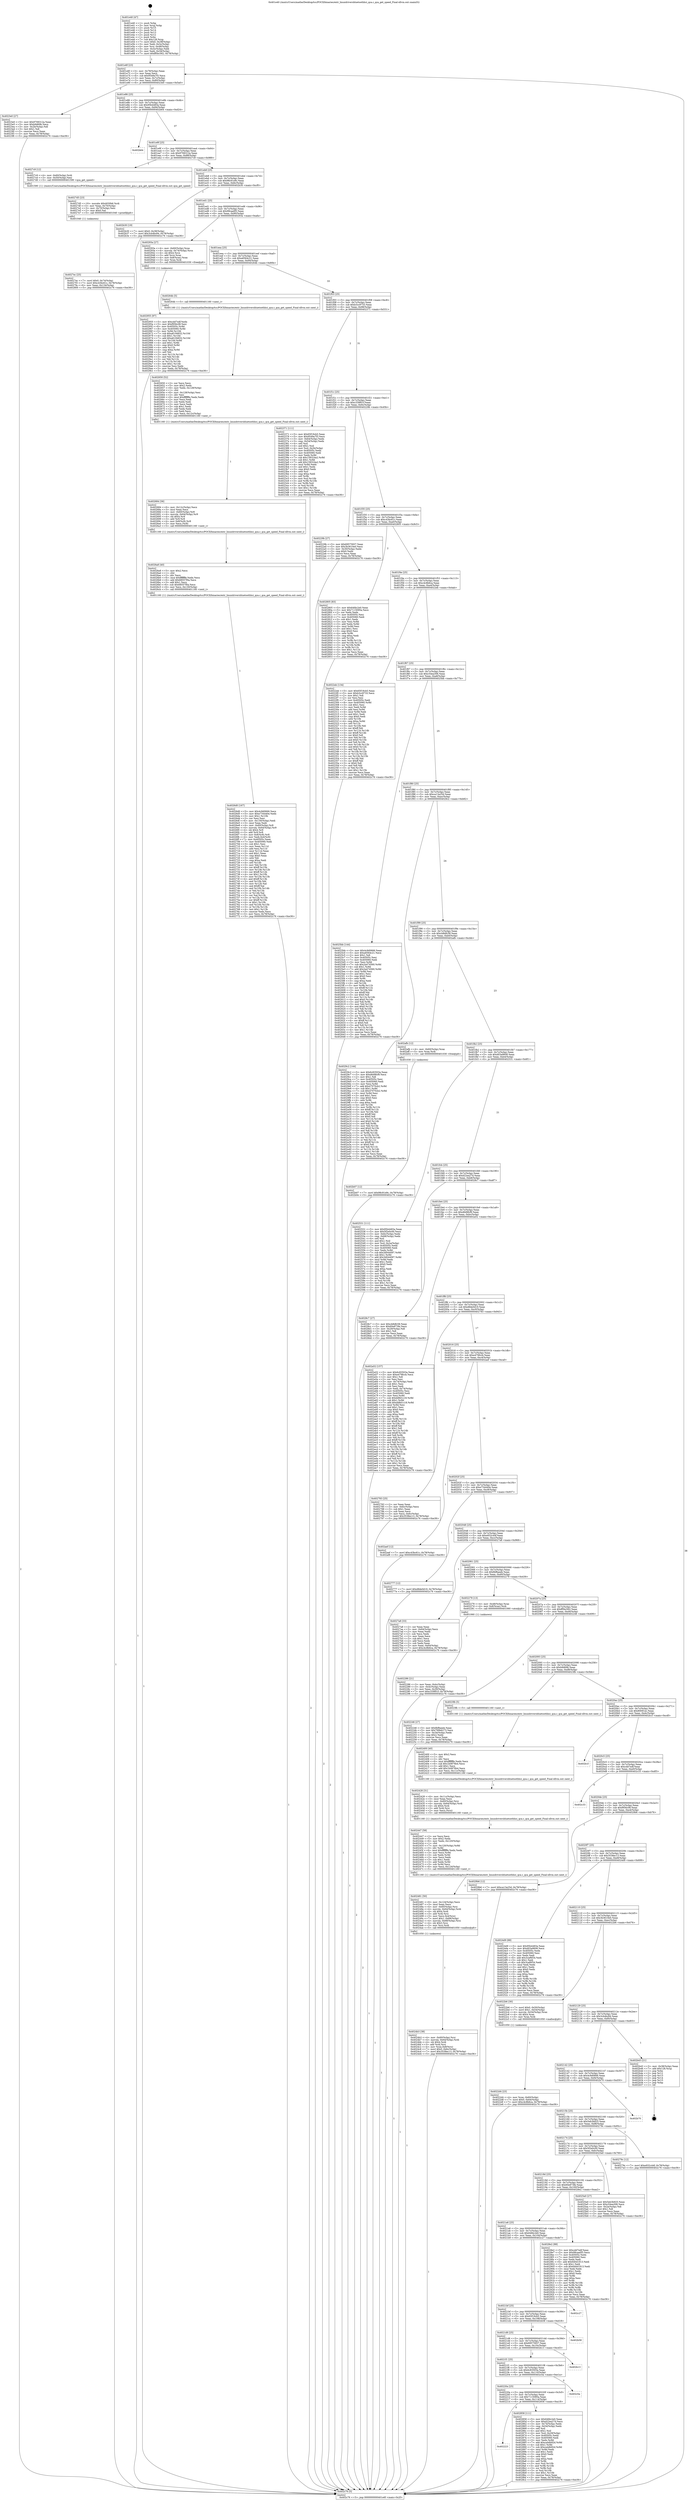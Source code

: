 digraph "0x401e40" {
  label = "0x401e40 (/mnt/c/Users/mathe/Desktop/tcc/POCII/binaries/extr_linuxdriversbluetoothhci_qca.c_qca_get_speed_Final-ollvm.out::main(0))"
  labelloc = "t"
  node[shape=record]

  Entry [label="",width=0.3,height=0.3,shape=circle,fillcolor=black,style=filled]
  "0x401e6f" [label="{
     0x401e6f [23]\l
     | [instrs]\l
     &nbsp;&nbsp;0x401e6f \<+3\>: mov -0x78(%rbp),%eax\l
     &nbsp;&nbsp;0x401e72 \<+2\>: mov %eax,%ecx\l
     &nbsp;&nbsp;0x401e74 \<+6\>: sub $0x9549a7f3,%ecx\l
     &nbsp;&nbsp;0x401e7a \<+3\>: mov %eax,-0x7c(%rbp)\l
     &nbsp;&nbsp;0x401e7d \<+3\>: mov %ecx,-0x80(%rbp)\l
     &nbsp;&nbsp;0x401e80 \<+6\>: je 00000000004023e0 \<main+0x5a0\>\l
  }"]
  "0x4023e0" [label="{
     0x4023e0 [27]\l
     | [instrs]\l
     &nbsp;&nbsp;0x4023e0 \<+5\>: mov $0x9708312a,%eax\l
     &nbsp;&nbsp;0x4023e5 \<+5\>: mov $0xb9d69b,%ecx\l
     &nbsp;&nbsp;0x4023ea \<+3\>: mov -0x2b(%rbp),%dl\l
     &nbsp;&nbsp;0x4023ed \<+3\>: test $0x1,%dl\l
     &nbsp;&nbsp;0x4023f0 \<+3\>: cmovne %ecx,%eax\l
     &nbsp;&nbsp;0x4023f3 \<+3\>: mov %eax,-0x78(%rbp)\l
     &nbsp;&nbsp;0x4023f6 \<+5\>: jmp 0000000000402c76 \<main+0xe36\>\l
  }"]
  "0x401e86" [label="{
     0x401e86 [25]\l
     | [instrs]\l
     &nbsp;&nbsp;0x401e86 \<+5\>: jmp 0000000000401e8b \<main+0x4b\>\l
     &nbsp;&nbsp;0x401e8b \<+3\>: mov -0x7c(%rbp),%eax\l
     &nbsp;&nbsp;0x401e8e \<+5\>: sub $0x95b4483a,%eax\l
     &nbsp;&nbsp;0x401e93 \<+6\>: mov %eax,-0x84(%rbp)\l
     &nbsp;&nbsp;0x401e99 \<+6\>: je 0000000000402b64 \<main+0xd24\>\l
  }"]
  Exit [label="",width=0.3,height=0.3,shape=circle,fillcolor=black,style=filled,peripheries=2]
  "0x402b64" [label="{
     0x402b64\l
  }", style=dashed]
  "0x401e9f" [label="{
     0x401e9f [25]\l
     | [instrs]\l
     &nbsp;&nbsp;0x401e9f \<+5\>: jmp 0000000000401ea4 \<main+0x64\>\l
     &nbsp;&nbsp;0x401ea4 \<+3\>: mov -0x7c(%rbp),%eax\l
     &nbsp;&nbsp;0x401ea7 \<+5\>: sub $0x9708312a,%eax\l
     &nbsp;&nbsp;0x401eac \<+6\>: mov %eax,-0x88(%rbp)\l
     &nbsp;&nbsp;0x401eb2 \<+6\>: je 00000000004027c9 \<main+0x989\>\l
  }"]
  "0x402b07" [label="{
     0x402b07 [12]\l
     | [instrs]\l
     &nbsp;&nbsp;0x402b07 \<+7\>: movl $0x98c91e9c,-0x78(%rbp)\l
     &nbsp;&nbsp;0x402b0e \<+5\>: jmp 0000000000402c76 \<main+0xe36\>\l
  }"]
  "0x4027c9" [label="{
     0x4027c9 [12]\l
     | [instrs]\l
     &nbsp;&nbsp;0x4027c9 \<+4\>: mov -0x60(%rbp),%rdi\l
     &nbsp;&nbsp;0x4027cd \<+3\>: mov -0x50(%rbp),%esi\l
     &nbsp;&nbsp;0x4027d0 \<+5\>: call 0000000000401590 \<qca_get_speed\>\l
     | [calls]\l
     &nbsp;&nbsp;0x401590 \{1\} (/mnt/c/Users/mathe/Desktop/tcc/POCII/binaries/extr_linuxdriversbluetoothhci_qca.c_qca_get_speed_Final-ollvm.out::qca_get_speed)\l
  }"]
  "0x401eb8" [label="{
     0x401eb8 [25]\l
     | [instrs]\l
     &nbsp;&nbsp;0x401eb8 \<+5\>: jmp 0000000000401ebd \<main+0x7d\>\l
     &nbsp;&nbsp;0x401ebd \<+3\>: mov -0x7c(%rbp),%eax\l
     &nbsp;&nbsp;0x401ec0 \<+5\>: sub $0x98c91e9c,%eax\l
     &nbsp;&nbsp;0x401ec5 \<+6\>: mov %eax,-0x8c(%rbp)\l
     &nbsp;&nbsp;0x401ecb \<+6\>: je 0000000000402b30 \<main+0xcf0\>\l
  }"]
  "0x402955" [label="{
     0x402955 [97]\l
     | [instrs]\l
     &nbsp;&nbsp;0x402955 \<+5\>: mov $0xcdd7edf,%edx\l
     &nbsp;&nbsp;0x40295a \<+5\>: mov $0xf956c08,%esi\l
     &nbsp;&nbsp;0x40295f \<+8\>: mov 0x40505c,%r8d\l
     &nbsp;&nbsp;0x402967 \<+8\>: mov 0x405060,%r9d\l
     &nbsp;&nbsp;0x40296f \<+3\>: mov %r8d,%r10d\l
     &nbsp;&nbsp;0x402972 \<+7\>: sub $0xa6194832,%r10d\l
     &nbsp;&nbsp;0x402979 \<+4\>: sub $0x1,%r10d\l
     &nbsp;&nbsp;0x40297d \<+7\>: add $0xa6194832,%r10d\l
     &nbsp;&nbsp;0x402984 \<+4\>: imul %r10d,%r8d\l
     &nbsp;&nbsp;0x402988 \<+4\>: and $0x1,%r8d\l
     &nbsp;&nbsp;0x40298c \<+4\>: cmp $0x0,%r8d\l
     &nbsp;&nbsp;0x402990 \<+4\>: sete %r11b\l
     &nbsp;&nbsp;0x402994 \<+4\>: cmp $0xa,%r9d\l
     &nbsp;&nbsp;0x402998 \<+3\>: setl %bl\l
     &nbsp;&nbsp;0x40299b \<+3\>: mov %r11b,%r14b\l
     &nbsp;&nbsp;0x40299e \<+3\>: and %bl,%r14b\l
     &nbsp;&nbsp;0x4029a1 \<+3\>: xor %bl,%r11b\l
     &nbsp;&nbsp;0x4029a4 \<+3\>: or %r11b,%r14b\l
     &nbsp;&nbsp;0x4029a7 \<+4\>: test $0x1,%r14b\l
     &nbsp;&nbsp;0x4029ab \<+3\>: cmovne %esi,%edx\l
     &nbsp;&nbsp;0x4029ae \<+3\>: mov %edx,-0x78(%rbp)\l
     &nbsp;&nbsp;0x4029b1 \<+5\>: jmp 0000000000402c76 \<main+0xe36\>\l
  }"]
  "0x402b30" [label="{
     0x402b30 [19]\l
     | [instrs]\l
     &nbsp;&nbsp;0x402b30 \<+7\>: movl $0x0,-0x38(%rbp)\l
     &nbsp;&nbsp;0x402b37 \<+7\>: movl $0x3cb4bc84,-0x78(%rbp)\l
     &nbsp;&nbsp;0x402b3e \<+5\>: jmp 0000000000402c76 \<main+0xe36\>\l
  }"]
  "0x401ed1" [label="{
     0x401ed1 [25]\l
     | [instrs]\l
     &nbsp;&nbsp;0x401ed1 \<+5\>: jmp 0000000000401ed6 \<main+0x96\>\l
     &nbsp;&nbsp;0x401ed6 \<+3\>: mov -0x7c(%rbp),%eax\l
     &nbsp;&nbsp;0x401ed9 \<+5\>: sub $0x99caa0f3,%eax\l
     &nbsp;&nbsp;0x401ede \<+6\>: mov %eax,-0x90(%rbp)\l
     &nbsp;&nbsp;0x401ee4 \<+6\>: je 000000000040293a \<main+0xafa\>\l
  }"]
  "0x402223" [label="{
     0x402223\l
  }", style=dashed]
  "0x40293a" [label="{
     0x40293a [27]\l
     | [instrs]\l
     &nbsp;&nbsp;0x40293a \<+4\>: mov -0x60(%rbp),%rax\l
     &nbsp;&nbsp;0x40293e \<+4\>: movslq -0x74(%rbp),%rcx\l
     &nbsp;&nbsp;0x402942 \<+4\>: shl $0x4,%rcx\l
     &nbsp;&nbsp;0x402946 \<+3\>: add %rcx,%rax\l
     &nbsp;&nbsp;0x402949 \<+4\>: mov 0x8(%rax),%rax\l
     &nbsp;&nbsp;0x40294d \<+3\>: mov %rax,%rdi\l
     &nbsp;&nbsp;0x402950 \<+5\>: call 0000000000401030 \<free@plt\>\l
     | [calls]\l
     &nbsp;&nbsp;0x401030 \{1\} (unknown)\l
  }"]
  "0x401eea" [label="{
     0x401eea [25]\l
     | [instrs]\l
     &nbsp;&nbsp;0x401eea \<+5\>: jmp 0000000000401eef \<main+0xaf\>\l
     &nbsp;&nbsp;0x401eef \<+3\>: mov -0x7c(%rbp),%eax\l
     &nbsp;&nbsp;0x401ef2 \<+5\>: sub $0xa6564c21,%eax\l
     &nbsp;&nbsp;0x401ef7 \<+6\>: mov %eax,-0x94(%rbp)\l
     &nbsp;&nbsp;0x401efd \<+6\>: je 000000000040264b \<main+0x80b\>\l
  }"]
  "0x402858" [label="{
     0x402858 [111]\l
     | [instrs]\l
     &nbsp;&nbsp;0x402858 \<+5\>: mov $0x64fdc2e0,%eax\l
     &nbsp;&nbsp;0x40285d \<+5\>: mov $0xd22ea27d,%ecx\l
     &nbsp;&nbsp;0x402862 \<+3\>: mov -0x74(%rbp),%edx\l
     &nbsp;&nbsp;0x402865 \<+3\>: cmp -0x54(%rbp),%edx\l
     &nbsp;&nbsp;0x402868 \<+4\>: setl %sil\l
     &nbsp;&nbsp;0x40286c \<+4\>: and $0x1,%sil\l
     &nbsp;&nbsp;0x402870 \<+4\>: mov %sil,-0x29(%rbp)\l
     &nbsp;&nbsp;0x402874 \<+7\>: mov 0x40505c,%edx\l
     &nbsp;&nbsp;0x40287b \<+7\>: mov 0x405060,%edi\l
     &nbsp;&nbsp;0x402882 \<+3\>: mov %edx,%r8d\l
     &nbsp;&nbsp;0x402885 \<+7\>: add $0xca4db92d,%r8d\l
     &nbsp;&nbsp;0x40288c \<+4\>: sub $0x1,%r8d\l
     &nbsp;&nbsp;0x402890 \<+7\>: sub $0xca4db92d,%r8d\l
     &nbsp;&nbsp;0x402897 \<+4\>: imul %r8d,%edx\l
     &nbsp;&nbsp;0x40289b \<+3\>: and $0x1,%edx\l
     &nbsp;&nbsp;0x40289e \<+3\>: cmp $0x0,%edx\l
     &nbsp;&nbsp;0x4028a1 \<+4\>: sete %sil\l
     &nbsp;&nbsp;0x4028a5 \<+3\>: cmp $0xa,%edi\l
     &nbsp;&nbsp;0x4028a8 \<+4\>: setl %r9b\l
     &nbsp;&nbsp;0x4028ac \<+3\>: mov %sil,%r10b\l
     &nbsp;&nbsp;0x4028af \<+3\>: and %r9b,%r10b\l
     &nbsp;&nbsp;0x4028b2 \<+3\>: xor %r9b,%sil\l
     &nbsp;&nbsp;0x4028b5 \<+3\>: or %sil,%r10b\l
     &nbsp;&nbsp;0x4028b8 \<+4\>: test $0x1,%r10b\l
     &nbsp;&nbsp;0x4028bc \<+3\>: cmovne %ecx,%eax\l
     &nbsp;&nbsp;0x4028bf \<+3\>: mov %eax,-0x78(%rbp)\l
     &nbsp;&nbsp;0x4028c2 \<+5\>: jmp 0000000000402c76 \<main+0xe36\>\l
  }"]
  "0x40264b" [label="{
     0x40264b [5]\l
     | [instrs]\l
     &nbsp;&nbsp;0x40264b \<+5\>: call 0000000000401160 \<next_i\>\l
     | [calls]\l
     &nbsp;&nbsp;0x401160 \{1\} (/mnt/c/Users/mathe/Desktop/tcc/POCII/binaries/extr_linuxdriversbluetoothhci_qca.c_qca_get_speed_Final-ollvm.out::next_i)\l
  }"]
  "0x401f03" [label="{
     0x401f03 [25]\l
     | [instrs]\l
     &nbsp;&nbsp;0x401f03 \<+5\>: jmp 0000000000401f08 \<main+0xc8\>\l
     &nbsp;&nbsp;0x401f08 \<+3\>: mov -0x7c(%rbp),%eax\l
     &nbsp;&nbsp;0x401f0b \<+5\>: sub $0xb3cc9733,%eax\l
     &nbsp;&nbsp;0x401f10 \<+6\>: mov %eax,-0x98(%rbp)\l
     &nbsp;&nbsp;0x401f16 \<+6\>: je 0000000000402371 \<main+0x531\>\l
  }"]
  "0x40220a" [label="{
     0x40220a [25]\l
     | [instrs]\l
     &nbsp;&nbsp;0x40220a \<+5\>: jmp 000000000040220f \<main+0x3cf\>\l
     &nbsp;&nbsp;0x40220f \<+3\>: mov -0x7c(%rbp),%eax\l
     &nbsp;&nbsp;0x402212 \<+5\>: sub $0x7115095a,%eax\l
     &nbsp;&nbsp;0x402217 \<+6\>: mov %eax,-0x114(%rbp)\l
     &nbsp;&nbsp;0x40221d \<+6\>: je 0000000000402858 \<main+0xa18\>\l
  }"]
  "0x402371" [label="{
     0x402371 [111]\l
     | [instrs]\l
     &nbsp;&nbsp;0x402371 \<+5\>: mov $0x65f19cb5,%eax\l
     &nbsp;&nbsp;0x402376 \<+5\>: mov $0x9549a7f3,%ecx\l
     &nbsp;&nbsp;0x40237b \<+3\>: mov -0x64(%rbp),%edx\l
     &nbsp;&nbsp;0x40237e \<+3\>: cmp -0x54(%rbp),%edx\l
     &nbsp;&nbsp;0x402381 \<+4\>: setl %sil\l
     &nbsp;&nbsp;0x402385 \<+4\>: and $0x1,%sil\l
     &nbsp;&nbsp;0x402389 \<+4\>: mov %sil,-0x2b(%rbp)\l
     &nbsp;&nbsp;0x40238d \<+7\>: mov 0x40505c,%edx\l
     &nbsp;&nbsp;0x402394 \<+7\>: mov 0x405060,%edi\l
     &nbsp;&nbsp;0x40239b \<+3\>: mov %edx,%r8d\l
     &nbsp;&nbsp;0x40239e \<+7\>: sub $0x158324a2,%r8d\l
     &nbsp;&nbsp;0x4023a5 \<+4\>: sub $0x1,%r8d\l
     &nbsp;&nbsp;0x4023a9 \<+7\>: add $0x158324a2,%r8d\l
     &nbsp;&nbsp;0x4023b0 \<+4\>: imul %r8d,%edx\l
     &nbsp;&nbsp;0x4023b4 \<+3\>: and $0x1,%edx\l
     &nbsp;&nbsp;0x4023b7 \<+3\>: cmp $0x0,%edx\l
     &nbsp;&nbsp;0x4023ba \<+4\>: sete %sil\l
     &nbsp;&nbsp;0x4023be \<+3\>: cmp $0xa,%edi\l
     &nbsp;&nbsp;0x4023c1 \<+4\>: setl %r9b\l
     &nbsp;&nbsp;0x4023c5 \<+3\>: mov %sil,%r10b\l
     &nbsp;&nbsp;0x4023c8 \<+3\>: and %r9b,%r10b\l
     &nbsp;&nbsp;0x4023cb \<+3\>: xor %r9b,%sil\l
     &nbsp;&nbsp;0x4023ce \<+3\>: or %sil,%r10b\l
     &nbsp;&nbsp;0x4023d1 \<+4\>: test $0x1,%r10b\l
     &nbsp;&nbsp;0x4023d5 \<+3\>: cmovne %ecx,%eax\l
     &nbsp;&nbsp;0x4023d8 \<+3\>: mov %eax,-0x78(%rbp)\l
     &nbsp;&nbsp;0x4023db \<+5\>: jmp 0000000000402c76 \<main+0xe36\>\l
  }"]
  "0x401f1c" [label="{
     0x401f1c [25]\l
     | [instrs]\l
     &nbsp;&nbsp;0x401f1c \<+5\>: jmp 0000000000401f21 \<main+0xe1\>\l
     &nbsp;&nbsp;0x401f21 \<+3\>: mov -0x7c(%rbp),%eax\l
     &nbsp;&nbsp;0x401f24 \<+5\>: sub $0xc339f01f,%eax\l
     &nbsp;&nbsp;0x401f29 \<+6\>: mov %eax,-0x9c(%rbp)\l
     &nbsp;&nbsp;0x401f2f \<+6\>: je 000000000040229b \<main+0x45b\>\l
  }"]
  "0x402c5a" [label="{
     0x402c5a\l
  }", style=dashed]
  "0x40229b" [label="{
     0x40229b [27]\l
     | [instrs]\l
     &nbsp;&nbsp;0x40229b \<+5\>: mov $0x69575937,%eax\l
     &nbsp;&nbsp;0x4022a0 \<+5\>: mov $0x3b3610e0,%ecx\l
     &nbsp;&nbsp;0x4022a5 \<+3\>: mov -0x30(%rbp),%edx\l
     &nbsp;&nbsp;0x4022a8 \<+3\>: cmp $0x0,%edx\l
     &nbsp;&nbsp;0x4022ab \<+3\>: cmove %ecx,%eax\l
     &nbsp;&nbsp;0x4022ae \<+3\>: mov %eax,-0x78(%rbp)\l
     &nbsp;&nbsp;0x4022b1 \<+5\>: jmp 0000000000402c76 \<main+0xe36\>\l
  }"]
  "0x401f35" [label="{
     0x401f35 [25]\l
     | [instrs]\l
     &nbsp;&nbsp;0x401f35 \<+5\>: jmp 0000000000401f3a \<main+0xfa\>\l
     &nbsp;&nbsp;0x401f3a \<+3\>: mov -0x7c(%rbp),%eax\l
     &nbsp;&nbsp;0x401f3d \<+5\>: sub $0xc43bc61c,%eax\l
     &nbsp;&nbsp;0x401f42 \<+6\>: mov %eax,-0xa0(%rbp)\l
     &nbsp;&nbsp;0x401f48 \<+6\>: je 0000000000402805 \<main+0x9c5\>\l
  }"]
  "0x4021f1" [label="{
     0x4021f1 [25]\l
     | [instrs]\l
     &nbsp;&nbsp;0x4021f1 \<+5\>: jmp 00000000004021f6 \<main+0x3b6\>\l
     &nbsp;&nbsp;0x4021f6 \<+3\>: mov -0x7c(%rbp),%eax\l
     &nbsp;&nbsp;0x4021f9 \<+5\>: sub $0x6c83503a,%eax\l
     &nbsp;&nbsp;0x4021fe \<+6\>: mov %eax,-0x110(%rbp)\l
     &nbsp;&nbsp;0x402204 \<+6\>: je 0000000000402c5a \<main+0xe1a\>\l
  }"]
  "0x402805" [label="{
     0x402805 [83]\l
     | [instrs]\l
     &nbsp;&nbsp;0x402805 \<+5\>: mov $0x64fdc2e0,%eax\l
     &nbsp;&nbsp;0x40280a \<+5\>: mov $0x7115095a,%ecx\l
     &nbsp;&nbsp;0x40280f \<+2\>: xor %edx,%edx\l
     &nbsp;&nbsp;0x402811 \<+7\>: mov 0x40505c,%esi\l
     &nbsp;&nbsp;0x402818 \<+7\>: mov 0x405060,%edi\l
     &nbsp;&nbsp;0x40281f \<+3\>: sub $0x1,%edx\l
     &nbsp;&nbsp;0x402822 \<+3\>: mov %esi,%r8d\l
     &nbsp;&nbsp;0x402825 \<+3\>: add %edx,%r8d\l
     &nbsp;&nbsp;0x402828 \<+4\>: imul %r8d,%esi\l
     &nbsp;&nbsp;0x40282c \<+3\>: and $0x1,%esi\l
     &nbsp;&nbsp;0x40282f \<+3\>: cmp $0x0,%esi\l
     &nbsp;&nbsp;0x402832 \<+4\>: sete %r9b\l
     &nbsp;&nbsp;0x402836 \<+3\>: cmp $0xa,%edi\l
     &nbsp;&nbsp;0x402839 \<+4\>: setl %r10b\l
     &nbsp;&nbsp;0x40283d \<+3\>: mov %r9b,%r11b\l
     &nbsp;&nbsp;0x402840 \<+3\>: and %r10b,%r11b\l
     &nbsp;&nbsp;0x402843 \<+3\>: xor %r10b,%r9b\l
     &nbsp;&nbsp;0x402846 \<+3\>: or %r9b,%r11b\l
     &nbsp;&nbsp;0x402849 \<+4\>: test $0x1,%r11b\l
     &nbsp;&nbsp;0x40284d \<+3\>: cmovne %ecx,%eax\l
     &nbsp;&nbsp;0x402850 \<+3\>: mov %eax,-0x78(%rbp)\l
     &nbsp;&nbsp;0x402853 \<+5\>: jmp 0000000000402c76 \<main+0xe36\>\l
  }"]
  "0x401f4e" [label="{
     0x401f4e [25]\l
     | [instrs]\l
     &nbsp;&nbsp;0x401f4e \<+5\>: jmp 0000000000401f53 \<main+0x113\>\l
     &nbsp;&nbsp;0x401f53 \<+3\>: mov -0x7c(%rbp),%eax\l
     &nbsp;&nbsp;0x401f56 \<+5\>: sub $0xc4c8b6ca,%eax\l
     &nbsp;&nbsp;0x401f5b \<+6\>: mov %eax,-0xa4(%rbp)\l
     &nbsp;&nbsp;0x401f61 \<+6\>: je 00000000004022eb \<main+0x4ab\>\l
  }"]
  "0x402b13" [label="{
     0x402b13\l
  }", style=dashed]
  "0x4022eb" [label="{
     0x4022eb [134]\l
     | [instrs]\l
     &nbsp;&nbsp;0x4022eb \<+5\>: mov $0x65f19cb5,%eax\l
     &nbsp;&nbsp;0x4022f0 \<+5\>: mov $0xb3cc9733,%ecx\l
     &nbsp;&nbsp;0x4022f5 \<+2\>: mov $0x1,%dl\l
     &nbsp;&nbsp;0x4022f7 \<+2\>: xor %esi,%esi\l
     &nbsp;&nbsp;0x4022f9 \<+7\>: mov 0x40505c,%edi\l
     &nbsp;&nbsp;0x402300 \<+8\>: mov 0x405060,%r8d\l
     &nbsp;&nbsp;0x402308 \<+3\>: sub $0x1,%esi\l
     &nbsp;&nbsp;0x40230b \<+3\>: mov %edi,%r9d\l
     &nbsp;&nbsp;0x40230e \<+3\>: add %esi,%r9d\l
     &nbsp;&nbsp;0x402311 \<+4\>: imul %r9d,%edi\l
     &nbsp;&nbsp;0x402315 \<+3\>: and $0x1,%edi\l
     &nbsp;&nbsp;0x402318 \<+3\>: cmp $0x0,%edi\l
     &nbsp;&nbsp;0x40231b \<+4\>: sete %r10b\l
     &nbsp;&nbsp;0x40231f \<+4\>: cmp $0xa,%r8d\l
     &nbsp;&nbsp;0x402323 \<+4\>: setl %r11b\l
     &nbsp;&nbsp;0x402327 \<+3\>: mov %r10b,%bl\l
     &nbsp;&nbsp;0x40232a \<+3\>: xor $0xff,%bl\l
     &nbsp;&nbsp;0x40232d \<+3\>: mov %r11b,%r14b\l
     &nbsp;&nbsp;0x402330 \<+4\>: xor $0xff,%r14b\l
     &nbsp;&nbsp;0x402334 \<+3\>: xor $0x0,%dl\l
     &nbsp;&nbsp;0x402337 \<+3\>: mov %bl,%r15b\l
     &nbsp;&nbsp;0x40233a \<+4\>: and $0x0,%r15b\l
     &nbsp;&nbsp;0x40233e \<+3\>: and %dl,%r10b\l
     &nbsp;&nbsp;0x402341 \<+3\>: mov %r14b,%r12b\l
     &nbsp;&nbsp;0x402344 \<+4\>: and $0x0,%r12b\l
     &nbsp;&nbsp;0x402348 \<+3\>: and %dl,%r11b\l
     &nbsp;&nbsp;0x40234b \<+3\>: or %r10b,%r15b\l
     &nbsp;&nbsp;0x40234e \<+3\>: or %r11b,%r12b\l
     &nbsp;&nbsp;0x402351 \<+3\>: xor %r12b,%r15b\l
     &nbsp;&nbsp;0x402354 \<+3\>: or %r14b,%bl\l
     &nbsp;&nbsp;0x402357 \<+3\>: xor $0xff,%bl\l
     &nbsp;&nbsp;0x40235a \<+3\>: or $0x0,%dl\l
     &nbsp;&nbsp;0x40235d \<+2\>: and %dl,%bl\l
     &nbsp;&nbsp;0x40235f \<+3\>: or %bl,%r15b\l
     &nbsp;&nbsp;0x402362 \<+4\>: test $0x1,%r15b\l
     &nbsp;&nbsp;0x402366 \<+3\>: cmovne %ecx,%eax\l
     &nbsp;&nbsp;0x402369 \<+3\>: mov %eax,-0x78(%rbp)\l
     &nbsp;&nbsp;0x40236c \<+5\>: jmp 0000000000402c76 \<main+0xe36\>\l
  }"]
  "0x401f67" [label="{
     0x401f67 [25]\l
     | [instrs]\l
     &nbsp;&nbsp;0x401f67 \<+5\>: jmp 0000000000401f6c \<main+0x12c\>\l
     &nbsp;&nbsp;0x401f6c \<+3\>: mov -0x7c(%rbp),%eax\l
     &nbsp;&nbsp;0x401f6f \<+5\>: sub $0xc54ea306,%eax\l
     &nbsp;&nbsp;0x401f74 \<+6\>: mov %eax,-0xa8(%rbp)\l
     &nbsp;&nbsp;0x401f7a \<+6\>: je 00000000004025bb \<main+0x77b\>\l
  }"]
  "0x4021d8" [label="{
     0x4021d8 [25]\l
     | [instrs]\l
     &nbsp;&nbsp;0x4021d8 \<+5\>: jmp 00000000004021dd \<main+0x39d\>\l
     &nbsp;&nbsp;0x4021dd \<+3\>: mov -0x7c(%rbp),%eax\l
     &nbsp;&nbsp;0x4021e0 \<+5\>: sub $0x69575937,%eax\l
     &nbsp;&nbsp;0x4021e5 \<+6\>: mov %eax,-0x10c(%rbp)\l
     &nbsp;&nbsp;0x4021eb \<+6\>: je 0000000000402b13 \<main+0xcd3\>\l
  }"]
  "0x4025bb" [label="{
     0x4025bb [144]\l
     | [instrs]\l
     &nbsp;&nbsp;0x4025bb \<+5\>: mov $0x4c9d0666,%eax\l
     &nbsp;&nbsp;0x4025c0 \<+5\>: mov $0xa6564c21,%ecx\l
     &nbsp;&nbsp;0x4025c5 \<+2\>: mov $0x1,%dl\l
     &nbsp;&nbsp;0x4025c7 \<+7\>: mov 0x40505c,%esi\l
     &nbsp;&nbsp;0x4025ce \<+7\>: mov 0x405060,%edi\l
     &nbsp;&nbsp;0x4025d5 \<+3\>: mov %esi,%r8d\l
     &nbsp;&nbsp;0x4025d8 \<+7\>: sub $0x2a474560,%r8d\l
     &nbsp;&nbsp;0x4025df \<+4\>: sub $0x1,%r8d\l
     &nbsp;&nbsp;0x4025e3 \<+7\>: add $0x2a474560,%r8d\l
     &nbsp;&nbsp;0x4025ea \<+4\>: imul %r8d,%esi\l
     &nbsp;&nbsp;0x4025ee \<+3\>: and $0x1,%esi\l
     &nbsp;&nbsp;0x4025f1 \<+3\>: cmp $0x0,%esi\l
     &nbsp;&nbsp;0x4025f4 \<+4\>: sete %r9b\l
     &nbsp;&nbsp;0x4025f8 \<+3\>: cmp $0xa,%edi\l
     &nbsp;&nbsp;0x4025fb \<+4\>: setl %r10b\l
     &nbsp;&nbsp;0x4025ff \<+3\>: mov %r9b,%r11b\l
     &nbsp;&nbsp;0x402602 \<+4\>: xor $0xff,%r11b\l
     &nbsp;&nbsp;0x402606 \<+3\>: mov %r10b,%bl\l
     &nbsp;&nbsp;0x402609 \<+3\>: xor $0xff,%bl\l
     &nbsp;&nbsp;0x40260c \<+3\>: xor $0x0,%dl\l
     &nbsp;&nbsp;0x40260f \<+3\>: mov %r11b,%r14b\l
     &nbsp;&nbsp;0x402612 \<+4\>: and $0x0,%r14b\l
     &nbsp;&nbsp;0x402616 \<+3\>: and %dl,%r9b\l
     &nbsp;&nbsp;0x402619 \<+3\>: mov %bl,%r15b\l
     &nbsp;&nbsp;0x40261c \<+4\>: and $0x0,%r15b\l
     &nbsp;&nbsp;0x402620 \<+3\>: and %dl,%r10b\l
     &nbsp;&nbsp;0x402623 \<+3\>: or %r9b,%r14b\l
     &nbsp;&nbsp;0x402626 \<+3\>: or %r10b,%r15b\l
     &nbsp;&nbsp;0x402629 \<+3\>: xor %r15b,%r14b\l
     &nbsp;&nbsp;0x40262c \<+3\>: or %bl,%r11b\l
     &nbsp;&nbsp;0x40262f \<+4\>: xor $0xff,%r11b\l
     &nbsp;&nbsp;0x402633 \<+3\>: or $0x0,%dl\l
     &nbsp;&nbsp;0x402636 \<+3\>: and %dl,%r11b\l
     &nbsp;&nbsp;0x402639 \<+3\>: or %r11b,%r14b\l
     &nbsp;&nbsp;0x40263c \<+4\>: test $0x1,%r14b\l
     &nbsp;&nbsp;0x402640 \<+3\>: cmovne %ecx,%eax\l
     &nbsp;&nbsp;0x402643 \<+3\>: mov %eax,-0x78(%rbp)\l
     &nbsp;&nbsp;0x402646 \<+5\>: jmp 0000000000402c76 \<main+0xe36\>\l
  }"]
  "0x401f80" [label="{
     0x401f80 [25]\l
     | [instrs]\l
     &nbsp;&nbsp;0x401f80 \<+5\>: jmp 0000000000401f85 \<main+0x145\>\l
     &nbsp;&nbsp;0x401f85 \<+3\>: mov -0x7c(%rbp),%eax\l
     &nbsp;&nbsp;0x401f88 \<+5\>: sub $0xca13a25d,%eax\l
     &nbsp;&nbsp;0x401f8d \<+6\>: mov %eax,-0xac(%rbp)\l
     &nbsp;&nbsp;0x401f93 \<+6\>: je 00000000004029c2 \<main+0xb82\>\l
  }"]
  "0x402b58" [label="{
     0x402b58\l
  }", style=dashed]
  "0x4029c2" [label="{
     0x4029c2 [144]\l
     | [instrs]\l
     &nbsp;&nbsp;0x4029c2 \<+5\>: mov $0x6c83503a,%eax\l
     &nbsp;&nbsp;0x4029c7 \<+5\>: mov $0xd6d9fcf9,%ecx\l
     &nbsp;&nbsp;0x4029cc \<+2\>: mov $0x1,%dl\l
     &nbsp;&nbsp;0x4029ce \<+7\>: mov 0x40505c,%esi\l
     &nbsp;&nbsp;0x4029d5 \<+7\>: mov 0x405060,%edi\l
     &nbsp;&nbsp;0x4029dc \<+3\>: mov %esi,%r8d\l
     &nbsp;&nbsp;0x4029df \<+7\>: add $0x47070cb2,%r8d\l
     &nbsp;&nbsp;0x4029e6 \<+4\>: sub $0x1,%r8d\l
     &nbsp;&nbsp;0x4029ea \<+7\>: sub $0x47070cb2,%r8d\l
     &nbsp;&nbsp;0x4029f1 \<+4\>: imul %r8d,%esi\l
     &nbsp;&nbsp;0x4029f5 \<+3\>: and $0x1,%esi\l
     &nbsp;&nbsp;0x4029f8 \<+3\>: cmp $0x0,%esi\l
     &nbsp;&nbsp;0x4029fb \<+4\>: sete %r9b\l
     &nbsp;&nbsp;0x4029ff \<+3\>: cmp $0xa,%edi\l
     &nbsp;&nbsp;0x402a02 \<+4\>: setl %r10b\l
     &nbsp;&nbsp;0x402a06 \<+3\>: mov %r9b,%r11b\l
     &nbsp;&nbsp;0x402a09 \<+4\>: xor $0xff,%r11b\l
     &nbsp;&nbsp;0x402a0d \<+3\>: mov %r10b,%bl\l
     &nbsp;&nbsp;0x402a10 \<+3\>: xor $0xff,%bl\l
     &nbsp;&nbsp;0x402a13 \<+3\>: xor $0x0,%dl\l
     &nbsp;&nbsp;0x402a16 \<+3\>: mov %r11b,%r14b\l
     &nbsp;&nbsp;0x402a19 \<+4\>: and $0x0,%r14b\l
     &nbsp;&nbsp;0x402a1d \<+3\>: and %dl,%r9b\l
     &nbsp;&nbsp;0x402a20 \<+3\>: mov %bl,%r15b\l
     &nbsp;&nbsp;0x402a23 \<+4\>: and $0x0,%r15b\l
     &nbsp;&nbsp;0x402a27 \<+3\>: and %dl,%r10b\l
     &nbsp;&nbsp;0x402a2a \<+3\>: or %r9b,%r14b\l
     &nbsp;&nbsp;0x402a2d \<+3\>: or %r10b,%r15b\l
     &nbsp;&nbsp;0x402a30 \<+3\>: xor %r15b,%r14b\l
     &nbsp;&nbsp;0x402a33 \<+3\>: or %bl,%r11b\l
     &nbsp;&nbsp;0x402a36 \<+4\>: xor $0xff,%r11b\l
     &nbsp;&nbsp;0x402a3a \<+3\>: or $0x0,%dl\l
     &nbsp;&nbsp;0x402a3d \<+3\>: and %dl,%r11b\l
     &nbsp;&nbsp;0x402a40 \<+3\>: or %r11b,%r14b\l
     &nbsp;&nbsp;0x402a43 \<+4\>: test $0x1,%r14b\l
     &nbsp;&nbsp;0x402a47 \<+3\>: cmovne %ecx,%eax\l
     &nbsp;&nbsp;0x402a4a \<+3\>: mov %eax,-0x78(%rbp)\l
     &nbsp;&nbsp;0x402a4d \<+5\>: jmp 0000000000402c76 \<main+0xe36\>\l
  }"]
  "0x401f99" [label="{
     0x401f99 [25]\l
     | [instrs]\l
     &nbsp;&nbsp;0x401f99 \<+5\>: jmp 0000000000401f9e \<main+0x15e\>\l
     &nbsp;&nbsp;0x401f9e \<+3\>: mov -0x7c(%rbp),%eax\l
     &nbsp;&nbsp;0x401fa1 \<+5\>: sub $0xcb8dfc58,%eax\l
     &nbsp;&nbsp;0x401fa6 \<+6\>: mov %eax,-0xb0(%rbp)\l
     &nbsp;&nbsp;0x401fac \<+6\>: je 0000000000402afb \<main+0xcbb\>\l
  }"]
  "0x4021bf" [label="{
     0x4021bf [25]\l
     | [instrs]\l
     &nbsp;&nbsp;0x4021bf \<+5\>: jmp 00000000004021c4 \<main+0x384\>\l
     &nbsp;&nbsp;0x4021c4 \<+3\>: mov -0x7c(%rbp),%eax\l
     &nbsp;&nbsp;0x4021c7 \<+5\>: sub $0x65f19cb5,%eax\l
     &nbsp;&nbsp;0x4021cc \<+6\>: mov %eax,-0x108(%rbp)\l
     &nbsp;&nbsp;0x4021d2 \<+6\>: je 0000000000402b58 \<main+0xd18\>\l
  }"]
  "0x402afb" [label="{
     0x402afb [12]\l
     | [instrs]\l
     &nbsp;&nbsp;0x402afb \<+4\>: mov -0x60(%rbp),%rax\l
     &nbsp;&nbsp;0x402aff \<+3\>: mov %rax,%rdi\l
     &nbsp;&nbsp;0x402b02 \<+5\>: call 0000000000401030 \<free@plt\>\l
     | [calls]\l
     &nbsp;&nbsp;0x401030 \{1\} (unknown)\l
  }"]
  "0x401fb2" [label="{
     0x401fb2 [25]\l
     | [instrs]\l
     &nbsp;&nbsp;0x401fb2 \<+5\>: jmp 0000000000401fb7 \<main+0x177\>\l
     &nbsp;&nbsp;0x401fb7 \<+3\>: mov -0x7c(%rbp),%eax\l
     &nbsp;&nbsp;0x401fba \<+5\>: sub $0xd03a9608,%eax\l
     &nbsp;&nbsp;0x401fbf \<+6\>: mov %eax,-0xb4(%rbp)\l
     &nbsp;&nbsp;0x401fc5 \<+6\>: je 0000000000402531 \<main+0x6f1\>\l
  }"]
  "0x402c27" [label="{
     0x402c27\l
  }", style=dashed]
  "0x402531" [label="{
     0x402531 [111]\l
     | [instrs]\l
     &nbsp;&nbsp;0x402531 \<+5\>: mov $0x95b4483a,%eax\l
     &nbsp;&nbsp;0x402536 \<+5\>: mov $0x5f2e0c00,%ecx\l
     &nbsp;&nbsp;0x40253b \<+3\>: mov -0x6c(%rbp),%edx\l
     &nbsp;&nbsp;0x40253e \<+3\>: cmp -0x68(%rbp),%edx\l
     &nbsp;&nbsp;0x402541 \<+4\>: setl %sil\l
     &nbsp;&nbsp;0x402545 \<+4\>: and $0x1,%sil\l
     &nbsp;&nbsp;0x402549 \<+4\>: mov %sil,-0x2a(%rbp)\l
     &nbsp;&nbsp;0x40254d \<+7\>: mov 0x40505c,%edx\l
     &nbsp;&nbsp;0x402554 \<+7\>: mov 0x405060,%edi\l
     &nbsp;&nbsp;0x40255b \<+3\>: mov %edx,%r8d\l
     &nbsp;&nbsp;0x40255e \<+7\>: sub $0x3d044097,%r8d\l
     &nbsp;&nbsp;0x402565 \<+4\>: sub $0x1,%r8d\l
     &nbsp;&nbsp;0x402569 \<+7\>: add $0x3d044097,%r8d\l
     &nbsp;&nbsp;0x402570 \<+4\>: imul %r8d,%edx\l
     &nbsp;&nbsp;0x402574 \<+3\>: and $0x1,%edx\l
     &nbsp;&nbsp;0x402577 \<+3\>: cmp $0x0,%edx\l
     &nbsp;&nbsp;0x40257a \<+4\>: sete %sil\l
     &nbsp;&nbsp;0x40257e \<+3\>: cmp $0xa,%edi\l
     &nbsp;&nbsp;0x402581 \<+4\>: setl %r9b\l
     &nbsp;&nbsp;0x402585 \<+3\>: mov %sil,%r10b\l
     &nbsp;&nbsp;0x402588 \<+3\>: and %r9b,%r10b\l
     &nbsp;&nbsp;0x40258b \<+3\>: xor %r9b,%sil\l
     &nbsp;&nbsp;0x40258e \<+3\>: or %sil,%r10b\l
     &nbsp;&nbsp;0x402591 \<+4\>: test $0x1,%r10b\l
     &nbsp;&nbsp;0x402595 \<+3\>: cmovne %ecx,%eax\l
     &nbsp;&nbsp;0x402598 \<+3\>: mov %eax,-0x78(%rbp)\l
     &nbsp;&nbsp;0x40259b \<+5\>: jmp 0000000000402c76 \<main+0xe36\>\l
  }"]
  "0x401fcb" [label="{
     0x401fcb [25]\l
     | [instrs]\l
     &nbsp;&nbsp;0x401fcb \<+5\>: jmp 0000000000401fd0 \<main+0x190\>\l
     &nbsp;&nbsp;0x401fd0 \<+3\>: mov -0x7c(%rbp),%eax\l
     &nbsp;&nbsp;0x401fd3 \<+5\>: sub $0xd22ea27d,%eax\l
     &nbsp;&nbsp;0x401fd8 \<+6\>: mov %eax,-0xb8(%rbp)\l
     &nbsp;&nbsp;0x401fde \<+6\>: je 00000000004028c7 \<main+0xa87\>\l
  }"]
  "0x4021a6" [label="{
     0x4021a6 [25]\l
     | [instrs]\l
     &nbsp;&nbsp;0x4021a6 \<+5\>: jmp 00000000004021ab \<main+0x36b\>\l
     &nbsp;&nbsp;0x4021ab \<+3\>: mov -0x7c(%rbp),%eax\l
     &nbsp;&nbsp;0x4021ae \<+5\>: sub $0x64fdc2e0,%eax\l
     &nbsp;&nbsp;0x4021b3 \<+6\>: mov %eax,-0x104(%rbp)\l
     &nbsp;&nbsp;0x4021b9 \<+6\>: je 0000000000402c27 \<main+0xde7\>\l
  }"]
  "0x4028c7" [label="{
     0x4028c7 [27]\l
     | [instrs]\l
     &nbsp;&nbsp;0x4028c7 \<+5\>: mov $0xcb8dfc58,%eax\l
     &nbsp;&nbsp;0x4028cc \<+5\>: mov $0x60e873fe,%ecx\l
     &nbsp;&nbsp;0x4028d1 \<+3\>: mov -0x29(%rbp),%dl\l
     &nbsp;&nbsp;0x4028d4 \<+3\>: test $0x1,%dl\l
     &nbsp;&nbsp;0x4028d7 \<+3\>: cmovne %ecx,%eax\l
     &nbsp;&nbsp;0x4028da \<+3\>: mov %eax,-0x78(%rbp)\l
     &nbsp;&nbsp;0x4028dd \<+5\>: jmp 0000000000402c76 \<main+0xe36\>\l
  }"]
  "0x401fe4" [label="{
     0x401fe4 [25]\l
     | [instrs]\l
     &nbsp;&nbsp;0x401fe4 \<+5\>: jmp 0000000000401fe9 \<main+0x1a9\>\l
     &nbsp;&nbsp;0x401fe9 \<+3\>: mov -0x7c(%rbp),%eax\l
     &nbsp;&nbsp;0x401fec \<+5\>: sub $0xd6d9fcf9,%eax\l
     &nbsp;&nbsp;0x401ff1 \<+6\>: mov %eax,-0xbc(%rbp)\l
     &nbsp;&nbsp;0x401ff7 \<+6\>: je 0000000000402a52 \<main+0xc12\>\l
  }"]
  "0x4028e2" [label="{
     0x4028e2 [88]\l
     | [instrs]\l
     &nbsp;&nbsp;0x4028e2 \<+5\>: mov $0xcdd7edf,%eax\l
     &nbsp;&nbsp;0x4028e7 \<+5\>: mov $0x99caa0f3,%ecx\l
     &nbsp;&nbsp;0x4028ec \<+7\>: mov 0x40505c,%edx\l
     &nbsp;&nbsp;0x4028f3 \<+7\>: mov 0x405060,%esi\l
     &nbsp;&nbsp;0x4028fa \<+2\>: mov %edx,%edi\l
     &nbsp;&nbsp;0x4028fc \<+6\>: add $0x640d1913,%edi\l
     &nbsp;&nbsp;0x402902 \<+3\>: sub $0x1,%edi\l
     &nbsp;&nbsp;0x402905 \<+6\>: sub $0x640d1913,%edi\l
     &nbsp;&nbsp;0x40290b \<+3\>: imul %edi,%edx\l
     &nbsp;&nbsp;0x40290e \<+3\>: and $0x1,%edx\l
     &nbsp;&nbsp;0x402911 \<+3\>: cmp $0x0,%edx\l
     &nbsp;&nbsp;0x402914 \<+4\>: sete %r8b\l
     &nbsp;&nbsp;0x402918 \<+3\>: cmp $0xa,%esi\l
     &nbsp;&nbsp;0x40291b \<+4\>: setl %r9b\l
     &nbsp;&nbsp;0x40291f \<+3\>: mov %r8b,%r10b\l
     &nbsp;&nbsp;0x402922 \<+3\>: and %r9b,%r10b\l
     &nbsp;&nbsp;0x402925 \<+3\>: xor %r9b,%r8b\l
     &nbsp;&nbsp;0x402928 \<+3\>: or %r8b,%r10b\l
     &nbsp;&nbsp;0x40292b \<+4\>: test $0x1,%r10b\l
     &nbsp;&nbsp;0x40292f \<+3\>: cmovne %ecx,%eax\l
     &nbsp;&nbsp;0x402932 \<+3\>: mov %eax,-0x78(%rbp)\l
     &nbsp;&nbsp;0x402935 \<+5\>: jmp 0000000000402c76 \<main+0xe36\>\l
  }"]
  "0x402a52" [label="{
     0x402a52 [157]\l
     | [instrs]\l
     &nbsp;&nbsp;0x402a52 \<+5\>: mov $0x6c83503a,%eax\l
     &nbsp;&nbsp;0x402a57 \<+5\>: mov $0xe479fccb,%ecx\l
     &nbsp;&nbsp;0x402a5c \<+2\>: mov $0x1,%dl\l
     &nbsp;&nbsp;0x402a5e \<+2\>: xor %esi,%esi\l
     &nbsp;&nbsp;0x402a60 \<+3\>: mov -0x74(%rbp),%edi\l
     &nbsp;&nbsp;0x402a63 \<+3\>: sub $0x1,%esi\l
     &nbsp;&nbsp;0x402a66 \<+2\>: sub %esi,%edi\l
     &nbsp;&nbsp;0x402a68 \<+3\>: mov %edi,-0x74(%rbp)\l
     &nbsp;&nbsp;0x402a6b \<+7\>: mov 0x40505c,%esi\l
     &nbsp;&nbsp;0x402a72 \<+7\>: mov 0x405060,%edi\l
     &nbsp;&nbsp;0x402a79 \<+3\>: mov %esi,%r8d\l
     &nbsp;&nbsp;0x402a7c \<+7\>: sub $0xdd8d1c18,%r8d\l
     &nbsp;&nbsp;0x402a83 \<+4\>: sub $0x1,%r8d\l
     &nbsp;&nbsp;0x402a87 \<+7\>: add $0xdd8d1c18,%r8d\l
     &nbsp;&nbsp;0x402a8e \<+4\>: imul %r8d,%esi\l
     &nbsp;&nbsp;0x402a92 \<+3\>: and $0x1,%esi\l
     &nbsp;&nbsp;0x402a95 \<+3\>: cmp $0x0,%esi\l
     &nbsp;&nbsp;0x402a98 \<+4\>: sete %r9b\l
     &nbsp;&nbsp;0x402a9c \<+3\>: cmp $0xa,%edi\l
     &nbsp;&nbsp;0x402a9f \<+4\>: setl %r10b\l
     &nbsp;&nbsp;0x402aa3 \<+3\>: mov %r9b,%r11b\l
     &nbsp;&nbsp;0x402aa6 \<+4\>: xor $0xff,%r11b\l
     &nbsp;&nbsp;0x402aaa \<+3\>: mov %r10b,%bl\l
     &nbsp;&nbsp;0x402aad \<+3\>: xor $0xff,%bl\l
     &nbsp;&nbsp;0x402ab0 \<+3\>: xor $0x1,%dl\l
     &nbsp;&nbsp;0x402ab3 \<+3\>: mov %r11b,%r14b\l
     &nbsp;&nbsp;0x402ab6 \<+4\>: and $0xff,%r14b\l
     &nbsp;&nbsp;0x402aba \<+3\>: and %dl,%r9b\l
     &nbsp;&nbsp;0x402abd \<+3\>: mov %bl,%r15b\l
     &nbsp;&nbsp;0x402ac0 \<+4\>: and $0xff,%r15b\l
     &nbsp;&nbsp;0x402ac4 \<+3\>: and %dl,%r10b\l
     &nbsp;&nbsp;0x402ac7 \<+3\>: or %r9b,%r14b\l
     &nbsp;&nbsp;0x402aca \<+3\>: or %r10b,%r15b\l
     &nbsp;&nbsp;0x402acd \<+3\>: xor %r15b,%r14b\l
     &nbsp;&nbsp;0x402ad0 \<+3\>: or %bl,%r11b\l
     &nbsp;&nbsp;0x402ad3 \<+4\>: xor $0xff,%r11b\l
     &nbsp;&nbsp;0x402ad7 \<+3\>: or $0x1,%dl\l
     &nbsp;&nbsp;0x402ada \<+3\>: and %dl,%r11b\l
     &nbsp;&nbsp;0x402add \<+3\>: or %r11b,%r14b\l
     &nbsp;&nbsp;0x402ae0 \<+4\>: test $0x1,%r14b\l
     &nbsp;&nbsp;0x402ae4 \<+3\>: cmovne %ecx,%eax\l
     &nbsp;&nbsp;0x402ae7 \<+3\>: mov %eax,-0x78(%rbp)\l
     &nbsp;&nbsp;0x402aea \<+5\>: jmp 0000000000402c76 \<main+0xe36\>\l
  }"]
  "0x401ffd" [label="{
     0x401ffd [25]\l
     | [instrs]\l
     &nbsp;&nbsp;0x401ffd \<+5\>: jmp 0000000000402002 \<main+0x1c2\>\l
     &nbsp;&nbsp;0x402002 \<+3\>: mov -0x7c(%rbp),%eax\l
     &nbsp;&nbsp;0x402005 \<+5\>: sub $0xd8de0d19,%eax\l
     &nbsp;&nbsp;0x40200a \<+6\>: mov %eax,-0xc0(%rbp)\l
     &nbsp;&nbsp;0x402010 \<+6\>: je 0000000000402783 \<main+0x943\>\l
  }"]
  "0x4027ec" [label="{
     0x4027ec [25]\l
     | [instrs]\l
     &nbsp;&nbsp;0x4027ec \<+7\>: movl $0x0,-0x74(%rbp)\l
     &nbsp;&nbsp;0x4027f3 \<+7\>: movl $0xc43bc61c,-0x78(%rbp)\l
     &nbsp;&nbsp;0x4027fa \<+6\>: mov %eax,-0x134(%rbp)\l
     &nbsp;&nbsp;0x402800 \<+5\>: jmp 0000000000402c76 \<main+0xe36\>\l
  }"]
  "0x402783" [label="{
     0x402783 [25]\l
     | [instrs]\l
     &nbsp;&nbsp;0x402783 \<+2\>: xor %eax,%eax\l
     &nbsp;&nbsp;0x402785 \<+3\>: mov -0x6c(%rbp),%ecx\l
     &nbsp;&nbsp;0x402788 \<+3\>: sub $0x1,%eax\l
     &nbsp;&nbsp;0x40278b \<+2\>: sub %eax,%ecx\l
     &nbsp;&nbsp;0x40278d \<+3\>: mov %ecx,-0x6c(%rbp)\l
     &nbsp;&nbsp;0x402790 \<+7\>: movl $0x3538ec13,-0x78(%rbp)\l
     &nbsp;&nbsp;0x402797 \<+5\>: jmp 0000000000402c76 \<main+0xe36\>\l
  }"]
  "0x402016" [label="{
     0x402016 [25]\l
     | [instrs]\l
     &nbsp;&nbsp;0x402016 \<+5\>: jmp 000000000040201b \<main+0x1db\>\l
     &nbsp;&nbsp;0x40201b \<+3\>: mov -0x7c(%rbp),%eax\l
     &nbsp;&nbsp;0x40201e \<+5\>: sub $0xe479fccb,%eax\l
     &nbsp;&nbsp;0x402023 \<+6\>: mov %eax,-0xc4(%rbp)\l
     &nbsp;&nbsp;0x402029 \<+6\>: je 0000000000402aef \<main+0xcaf\>\l
  }"]
  "0x4027d5" [label="{
     0x4027d5 [23]\l
     | [instrs]\l
     &nbsp;&nbsp;0x4027d5 \<+10\>: movabs $0x4030b6,%rdi\l
     &nbsp;&nbsp;0x4027df \<+3\>: mov %eax,-0x70(%rbp)\l
     &nbsp;&nbsp;0x4027e2 \<+3\>: mov -0x70(%rbp),%esi\l
     &nbsp;&nbsp;0x4027e5 \<+2\>: mov $0x0,%al\l
     &nbsp;&nbsp;0x4027e7 \<+5\>: call 0000000000401040 \<printf@plt\>\l
     | [calls]\l
     &nbsp;&nbsp;0x401040 \{1\} (unknown)\l
  }"]
  "0x402aef" [label="{
     0x402aef [12]\l
     | [instrs]\l
     &nbsp;&nbsp;0x402aef \<+7\>: movl $0xc43bc61c,-0x78(%rbp)\l
     &nbsp;&nbsp;0x402af6 \<+5\>: jmp 0000000000402c76 \<main+0xe36\>\l
  }"]
  "0x40202f" [label="{
     0x40202f [25]\l
     | [instrs]\l
     &nbsp;&nbsp;0x40202f \<+5\>: jmp 0000000000402034 \<main+0x1f4\>\l
     &nbsp;&nbsp;0x402034 \<+3\>: mov -0x7c(%rbp),%eax\l
     &nbsp;&nbsp;0x402037 \<+5\>: sub $0xe734440e,%eax\l
     &nbsp;&nbsp;0x40203c \<+6\>: mov %eax,-0xc8(%rbp)\l
     &nbsp;&nbsp;0x402042 \<+6\>: je 0000000000402777 \<main+0x937\>\l
  }"]
  "0x4026d0" [label="{
     0x4026d0 [167]\l
     | [instrs]\l
     &nbsp;&nbsp;0x4026d0 \<+5\>: mov $0x4c9d0666,%ecx\l
     &nbsp;&nbsp;0x4026d5 \<+5\>: mov $0xe734440e,%edx\l
     &nbsp;&nbsp;0x4026da \<+3\>: mov $0x1,%r10b\l
     &nbsp;&nbsp;0x4026dd \<+2\>: xor %esi,%esi\l
     &nbsp;&nbsp;0x4026df \<+6\>: mov -0x130(%rbp),%edi\l
     &nbsp;&nbsp;0x4026e5 \<+3\>: imul %eax,%edi\l
     &nbsp;&nbsp;0x4026e8 \<+4\>: mov -0x60(%rbp),%r8\l
     &nbsp;&nbsp;0x4026ec \<+4\>: movslq -0x64(%rbp),%r9\l
     &nbsp;&nbsp;0x4026f0 \<+4\>: shl $0x4,%r9\l
     &nbsp;&nbsp;0x4026f4 \<+3\>: add %r9,%r8\l
     &nbsp;&nbsp;0x4026f7 \<+4\>: mov 0x8(%r8),%r8\l
     &nbsp;&nbsp;0x4026fb \<+4\>: mov %edi,0x4(%r8)\l
     &nbsp;&nbsp;0x4026ff \<+7\>: mov 0x40505c,%eax\l
     &nbsp;&nbsp;0x402706 \<+7\>: mov 0x405060,%edi\l
     &nbsp;&nbsp;0x40270d \<+3\>: sub $0x1,%esi\l
     &nbsp;&nbsp;0x402710 \<+3\>: mov %eax,%r11d\l
     &nbsp;&nbsp;0x402713 \<+3\>: add %esi,%r11d\l
     &nbsp;&nbsp;0x402716 \<+4\>: imul %r11d,%eax\l
     &nbsp;&nbsp;0x40271a \<+3\>: and $0x1,%eax\l
     &nbsp;&nbsp;0x40271d \<+3\>: cmp $0x0,%eax\l
     &nbsp;&nbsp;0x402720 \<+3\>: sete %bl\l
     &nbsp;&nbsp;0x402723 \<+3\>: cmp $0xa,%edi\l
     &nbsp;&nbsp;0x402726 \<+4\>: setl %r14b\l
     &nbsp;&nbsp;0x40272a \<+3\>: mov %bl,%r15b\l
     &nbsp;&nbsp;0x40272d \<+4\>: xor $0xff,%r15b\l
     &nbsp;&nbsp;0x402731 \<+3\>: mov %r14b,%r12b\l
     &nbsp;&nbsp;0x402734 \<+4\>: xor $0xff,%r12b\l
     &nbsp;&nbsp;0x402738 \<+4\>: xor $0x1,%r10b\l
     &nbsp;&nbsp;0x40273c \<+3\>: mov %r15b,%r13b\l
     &nbsp;&nbsp;0x40273f \<+4\>: and $0xff,%r13b\l
     &nbsp;&nbsp;0x402743 \<+3\>: and %r10b,%bl\l
     &nbsp;&nbsp;0x402746 \<+3\>: mov %r12b,%al\l
     &nbsp;&nbsp;0x402749 \<+2\>: and $0xff,%al\l
     &nbsp;&nbsp;0x40274b \<+3\>: and %r10b,%r14b\l
     &nbsp;&nbsp;0x40274e \<+3\>: or %bl,%r13b\l
     &nbsp;&nbsp;0x402751 \<+3\>: or %r14b,%al\l
     &nbsp;&nbsp;0x402754 \<+3\>: xor %al,%r13b\l
     &nbsp;&nbsp;0x402757 \<+3\>: or %r12b,%r15b\l
     &nbsp;&nbsp;0x40275a \<+4\>: xor $0xff,%r15b\l
     &nbsp;&nbsp;0x40275e \<+4\>: or $0x1,%r10b\l
     &nbsp;&nbsp;0x402762 \<+3\>: and %r10b,%r15b\l
     &nbsp;&nbsp;0x402765 \<+3\>: or %r15b,%r13b\l
     &nbsp;&nbsp;0x402768 \<+4\>: test $0x1,%r13b\l
     &nbsp;&nbsp;0x40276c \<+3\>: cmovne %edx,%ecx\l
     &nbsp;&nbsp;0x40276f \<+3\>: mov %ecx,-0x78(%rbp)\l
     &nbsp;&nbsp;0x402772 \<+5\>: jmp 0000000000402c76 \<main+0xe36\>\l
  }"]
  "0x402777" [label="{
     0x402777 [12]\l
     | [instrs]\l
     &nbsp;&nbsp;0x402777 \<+7\>: movl $0xd8de0d19,-0x78(%rbp)\l
     &nbsp;&nbsp;0x40277e \<+5\>: jmp 0000000000402c76 \<main+0xe36\>\l
  }"]
  "0x402048" [label="{
     0x402048 [25]\l
     | [instrs]\l
     &nbsp;&nbsp;0x402048 \<+5\>: jmp 000000000040204d \<main+0x20d\>\l
     &nbsp;&nbsp;0x40204d \<+3\>: mov -0x7c(%rbp),%eax\l
     &nbsp;&nbsp;0x402050 \<+5\>: sub $0xe932c44f,%eax\l
     &nbsp;&nbsp;0x402055 \<+6\>: mov %eax,-0xcc(%rbp)\l
     &nbsp;&nbsp;0x40205b \<+6\>: je 00000000004027a8 \<main+0x968\>\l
  }"]
  "0x4026a8" [label="{
     0x4026a8 [40]\l
     | [instrs]\l
     &nbsp;&nbsp;0x4026a8 \<+5\>: mov $0x2,%ecx\l
     &nbsp;&nbsp;0x4026ad \<+1\>: cltd\l
     &nbsp;&nbsp;0x4026ae \<+2\>: idiv %ecx\l
     &nbsp;&nbsp;0x4026b0 \<+6\>: imul $0xfffffffe,%edx,%ecx\l
     &nbsp;&nbsp;0x4026b6 \<+6\>: add $0x68557f0a,%ecx\l
     &nbsp;&nbsp;0x4026bc \<+3\>: add $0x1,%ecx\l
     &nbsp;&nbsp;0x4026bf \<+6\>: sub $0x68557f0a,%ecx\l
     &nbsp;&nbsp;0x4026c5 \<+6\>: mov %ecx,-0x130(%rbp)\l
     &nbsp;&nbsp;0x4026cb \<+5\>: call 0000000000401160 \<next_i\>\l
     | [calls]\l
     &nbsp;&nbsp;0x401160 \{1\} (/mnt/c/Users/mathe/Desktop/tcc/POCII/binaries/extr_linuxdriversbluetoothhci_qca.c_qca_get_speed_Final-ollvm.out::next_i)\l
  }"]
  "0x4027a8" [label="{
     0x4027a8 [33]\l
     | [instrs]\l
     &nbsp;&nbsp;0x4027a8 \<+2\>: xor %eax,%eax\l
     &nbsp;&nbsp;0x4027aa \<+3\>: mov -0x64(%rbp),%ecx\l
     &nbsp;&nbsp;0x4027ad \<+2\>: mov %eax,%edx\l
     &nbsp;&nbsp;0x4027af \<+2\>: sub %ecx,%edx\l
     &nbsp;&nbsp;0x4027b1 \<+2\>: mov %eax,%ecx\l
     &nbsp;&nbsp;0x4027b3 \<+3\>: sub $0x1,%ecx\l
     &nbsp;&nbsp;0x4027b6 \<+2\>: add %ecx,%edx\l
     &nbsp;&nbsp;0x4027b8 \<+2\>: sub %edx,%eax\l
     &nbsp;&nbsp;0x4027ba \<+3\>: mov %eax,-0x64(%rbp)\l
     &nbsp;&nbsp;0x4027bd \<+7\>: movl $0xc4c8b6ca,-0x78(%rbp)\l
     &nbsp;&nbsp;0x4027c4 \<+5\>: jmp 0000000000402c76 \<main+0xe36\>\l
  }"]
  "0x402061" [label="{
     0x402061 [25]\l
     | [instrs]\l
     &nbsp;&nbsp;0x402061 \<+5\>: jmp 0000000000402066 \<main+0x226\>\l
     &nbsp;&nbsp;0x402066 \<+3\>: mov -0x7c(%rbp),%eax\l
     &nbsp;&nbsp;0x402069 \<+5\>: sub $0xfbf8aeeb,%eax\l
     &nbsp;&nbsp;0x40206e \<+6\>: mov %eax,-0xd0(%rbp)\l
     &nbsp;&nbsp;0x402074 \<+6\>: je 0000000000402279 \<main+0x439\>\l
  }"]
  "0x402684" [label="{
     0x402684 [36]\l
     | [instrs]\l
     &nbsp;&nbsp;0x402684 \<+6\>: mov -0x12c(%rbp),%ecx\l
     &nbsp;&nbsp;0x40268a \<+3\>: imul %eax,%ecx\l
     &nbsp;&nbsp;0x40268d \<+4\>: mov -0x60(%rbp),%r8\l
     &nbsp;&nbsp;0x402691 \<+4\>: movslq -0x64(%rbp),%r9\l
     &nbsp;&nbsp;0x402695 \<+4\>: shl $0x4,%r9\l
     &nbsp;&nbsp;0x402699 \<+3\>: add %r9,%r8\l
     &nbsp;&nbsp;0x40269c \<+4\>: mov 0x8(%r8),%r8\l
     &nbsp;&nbsp;0x4026a0 \<+3\>: mov %ecx,(%r8)\l
     &nbsp;&nbsp;0x4026a3 \<+5\>: call 0000000000401160 \<next_i\>\l
     | [calls]\l
     &nbsp;&nbsp;0x401160 \{1\} (/mnt/c/Users/mathe/Desktop/tcc/POCII/binaries/extr_linuxdriversbluetoothhci_qca.c_qca_get_speed_Final-ollvm.out::next_i)\l
  }"]
  "0x402279" [label="{
     0x402279 [13]\l
     | [instrs]\l
     &nbsp;&nbsp;0x402279 \<+4\>: mov -0x48(%rbp),%rax\l
     &nbsp;&nbsp;0x40227d \<+4\>: mov 0x8(%rax),%rdi\l
     &nbsp;&nbsp;0x402281 \<+5\>: call 0000000000401060 \<atoi@plt\>\l
     | [calls]\l
     &nbsp;&nbsp;0x401060 \{1\} (unknown)\l
  }"]
  "0x40207a" [label="{
     0x40207a [25]\l
     | [instrs]\l
     &nbsp;&nbsp;0x40207a \<+5\>: jmp 000000000040207f \<main+0x23f\>\l
     &nbsp;&nbsp;0x40207f \<+3\>: mov -0x7c(%rbp),%eax\l
     &nbsp;&nbsp;0x402082 \<+5\>: sub $0xff5bc562,%eax\l
     &nbsp;&nbsp;0x402087 \<+6\>: mov %eax,-0xd4(%rbp)\l
     &nbsp;&nbsp;0x40208d \<+6\>: je 0000000000402246 \<main+0x406\>\l
  }"]
  "0x402650" [label="{
     0x402650 [52]\l
     | [instrs]\l
     &nbsp;&nbsp;0x402650 \<+2\>: xor %ecx,%ecx\l
     &nbsp;&nbsp;0x402652 \<+5\>: mov $0x2,%edx\l
     &nbsp;&nbsp;0x402657 \<+6\>: mov %edx,-0x128(%rbp)\l
     &nbsp;&nbsp;0x40265d \<+1\>: cltd\l
     &nbsp;&nbsp;0x40265e \<+6\>: mov -0x128(%rbp),%esi\l
     &nbsp;&nbsp;0x402664 \<+2\>: idiv %esi\l
     &nbsp;&nbsp;0x402666 \<+6\>: imul $0xfffffffe,%edx,%edx\l
     &nbsp;&nbsp;0x40266c \<+2\>: mov %ecx,%edi\l
     &nbsp;&nbsp;0x40266e \<+2\>: sub %edx,%edi\l
     &nbsp;&nbsp;0x402670 \<+2\>: mov %ecx,%edx\l
     &nbsp;&nbsp;0x402672 \<+3\>: sub $0x1,%edx\l
     &nbsp;&nbsp;0x402675 \<+2\>: add %edx,%edi\l
     &nbsp;&nbsp;0x402677 \<+2\>: sub %edi,%ecx\l
     &nbsp;&nbsp;0x402679 \<+6\>: mov %ecx,-0x12c(%rbp)\l
     &nbsp;&nbsp;0x40267f \<+5\>: call 0000000000401160 \<next_i\>\l
     | [calls]\l
     &nbsp;&nbsp;0x401160 \{1\} (/mnt/c/Users/mathe/Desktop/tcc/POCII/binaries/extr_linuxdriversbluetoothhci_qca.c_qca_get_speed_Final-ollvm.out::next_i)\l
  }"]
  "0x402246" [label="{
     0x402246 [27]\l
     | [instrs]\l
     &nbsp;&nbsp;0x402246 \<+5\>: mov $0xfbf8aeeb,%eax\l
     &nbsp;&nbsp;0x40224b \<+5\>: mov $0x799b6273,%ecx\l
     &nbsp;&nbsp;0x402250 \<+3\>: mov -0x34(%rbp),%edx\l
     &nbsp;&nbsp;0x402253 \<+3\>: cmp $0x2,%edx\l
     &nbsp;&nbsp;0x402256 \<+3\>: cmovne %ecx,%eax\l
     &nbsp;&nbsp;0x402259 \<+3\>: mov %eax,-0x78(%rbp)\l
     &nbsp;&nbsp;0x40225c \<+5\>: jmp 0000000000402c76 \<main+0xe36\>\l
  }"]
  "0x402093" [label="{
     0x402093 [25]\l
     | [instrs]\l
     &nbsp;&nbsp;0x402093 \<+5\>: jmp 0000000000402098 \<main+0x258\>\l
     &nbsp;&nbsp;0x402098 \<+3\>: mov -0x7c(%rbp),%eax\l
     &nbsp;&nbsp;0x40209b \<+5\>: sub $0xb9d69b,%eax\l
     &nbsp;&nbsp;0x4020a0 \<+6\>: mov %eax,-0xd8(%rbp)\l
     &nbsp;&nbsp;0x4020a6 \<+6\>: je 00000000004023fb \<main+0x5bb\>\l
  }"]
  "0x402c76" [label="{
     0x402c76 [5]\l
     | [instrs]\l
     &nbsp;&nbsp;0x402c76 \<+5\>: jmp 0000000000401e6f \<main+0x2f\>\l
  }"]
  "0x401e40" [label="{
     0x401e40 [47]\l
     | [instrs]\l
     &nbsp;&nbsp;0x401e40 \<+1\>: push %rbp\l
     &nbsp;&nbsp;0x401e41 \<+3\>: mov %rsp,%rbp\l
     &nbsp;&nbsp;0x401e44 \<+2\>: push %r15\l
     &nbsp;&nbsp;0x401e46 \<+2\>: push %r14\l
     &nbsp;&nbsp;0x401e48 \<+2\>: push %r13\l
     &nbsp;&nbsp;0x401e4a \<+2\>: push %r12\l
     &nbsp;&nbsp;0x401e4c \<+1\>: push %rbx\l
     &nbsp;&nbsp;0x401e4d \<+7\>: sub $0x128,%rsp\l
     &nbsp;&nbsp;0x401e54 \<+7\>: movl $0x0,-0x38(%rbp)\l
     &nbsp;&nbsp;0x401e5b \<+3\>: mov %edi,-0x3c(%rbp)\l
     &nbsp;&nbsp;0x401e5e \<+4\>: mov %rsi,-0x48(%rbp)\l
     &nbsp;&nbsp;0x401e62 \<+3\>: mov -0x3c(%rbp),%edi\l
     &nbsp;&nbsp;0x401e65 \<+3\>: mov %edi,-0x34(%rbp)\l
     &nbsp;&nbsp;0x401e68 \<+7\>: movl $0xff5bc562,-0x78(%rbp)\l
  }"]
  "0x402286" [label="{
     0x402286 [21]\l
     | [instrs]\l
     &nbsp;&nbsp;0x402286 \<+3\>: mov %eax,-0x4c(%rbp)\l
     &nbsp;&nbsp;0x402289 \<+3\>: mov -0x4c(%rbp),%eax\l
     &nbsp;&nbsp;0x40228c \<+3\>: mov %eax,-0x30(%rbp)\l
     &nbsp;&nbsp;0x40228f \<+7\>: movl $0xc339f01f,-0x78(%rbp)\l
     &nbsp;&nbsp;0x402296 \<+5\>: jmp 0000000000402c76 \<main+0xe36\>\l
  }"]
  "0x40218d" [label="{
     0x40218d [25]\l
     | [instrs]\l
     &nbsp;&nbsp;0x40218d \<+5\>: jmp 0000000000402192 \<main+0x352\>\l
     &nbsp;&nbsp;0x402192 \<+3\>: mov -0x7c(%rbp),%eax\l
     &nbsp;&nbsp;0x402195 \<+5\>: sub $0x60e873fe,%eax\l
     &nbsp;&nbsp;0x40219a \<+6\>: mov %eax,-0x100(%rbp)\l
     &nbsp;&nbsp;0x4021a0 \<+6\>: je 00000000004028e2 \<main+0xaa2\>\l
  }"]
  "0x4023fb" [label="{
     0x4023fb [5]\l
     | [instrs]\l
     &nbsp;&nbsp;0x4023fb \<+5\>: call 0000000000401160 \<next_i\>\l
     | [calls]\l
     &nbsp;&nbsp;0x401160 \{1\} (/mnt/c/Users/mathe/Desktop/tcc/POCII/binaries/extr_linuxdriversbluetoothhci_qca.c_qca_get_speed_Final-ollvm.out::next_i)\l
  }"]
  "0x4020ac" [label="{
     0x4020ac [25]\l
     | [instrs]\l
     &nbsp;&nbsp;0x4020ac \<+5\>: jmp 00000000004020b1 \<main+0x271\>\l
     &nbsp;&nbsp;0x4020b1 \<+3\>: mov -0x7c(%rbp),%eax\l
     &nbsp;&nbsp;0x4020b4 \<+5\>: sub $0x80091ec,%eax\l
     &nbsp;&nbsp;0x4020b9 \<+6\>: mov %eax,-0xdc(%rbp)\l
     &nbsp;&nbsp;0x4020bf \<+6\>: je 0000000000402b1f \<main+0xcdf\>\l
  }"]
  "0x4025a0" [label="{
     0x4025a0 [27]\l
     | [instrs]\l
     &nbsp;&nbsp;0x4025a0 \<+5\>: mov $0x5eb3b925,%eax\l
     &nbsp;&nbsp;0x4025a5 \<+5\>: mov $0xc54ea306,%ecx\l
     &nbsp;&nbsp;0x4025aa \<+3\>: mov -0x2a(%rbp),%dl\l
     &nbsp;&nbsp;0x4025ad \<+3\>: test $0x1,%dl\l
     &nbsp;&nbsp;0x4025b0 \<+3\>: cmovne %ecx,%eax\l
     &nbsp;&nbsp;0x4025b3 \<+3\>: mov %eax,-0x78(%rbp)\l
     &nbsp;&nbsp;0x4025b6 \<+5\>: jmp 0000000000402c76 \<main+0xe36\>\l
  }"]
  "0x402b1f" [label="{
     0x402b1f\l
  }", style=dashed]
  "0x4020c5" [label="{
     0x4020c5 [25]\l
     | [instrs]\l
     &nbsp;&nbsp;0x4020c5 \<+5\>: jmp 00000000004020ca \<main+0x28a\>\l
     &nbsp;&nbsp;0x4020ca \<+3\>: mov -0x7c(%rbp),%eax\l
     &nbsp;&nbsp;0x4020cd \<+5\>: sub $0xcdd7edf,%eax\l
     &nbsp;&nbsp;0x4020d2 \<+6\>: mov %eax,-0xe0(%rbp)\l
     &nbsp;&nbsp;0x4020d8 \<+6\>: je 0000000000402c33 \<main+0xdf3\>\l
  }"]
  "0x402174" [label="{
     0x402174 [25]\l
     | [instrs]\l
     &nbsp;&nbsp;0x402174 \<+5\>: jmp 0000000000402179 \<main+0x339\>\l
     &nbsp;&nbsp;0x402179 \<+3\>: mov -0x7c(%rbp),%eax\l
     &nbsp;&nbsp;0x40217c \<+5\>: sub $0x5f2e0c00,%eax\l
     &nbsp;&nbsp;0x402181 \<+6\>: mov %eax,-0xfc(%rbp)\l
     &nbsp;&nbsp;0x402187 \<+6\>: je 00000000004025a0 \<main+0x760\>\l
  }"]
  "0x402c33" [label="{
     0x402c33\l
  }", style=dashed]
  "0x4020de" [label="{
     0x4020de [25]\l
     | [instrs]\l
     &nbsp;&nbsp;0x4020de \<+5\>: jmp 00000000004020e3 \<main+0x2a3\>\l
     &nbsp;&nbsp;0x4020e3 \<+3\>: mov -0x7c(%rbp),%eax\l
     &nbsp;&nbsp;0x4020e6 \<+5\>: sub $0xf956c08,%eax\l
     &nbsp;&nbsp;0x4020eb \<+6\>: mov %eax,-0xe4(%rbp)\l
     &nbsp;&nbsp;0x4020f1 \<+6\>: je 00000000004029b6 \<main+0xb76\>\l
  }"]
  "0x40279c" [label="{
     0x40279c [12]\l
     | [instrs]\l
     &nbsp;&nbsp;0x40279c \<+7\>: movl $0xe932c44f,-0x78(%rbp)\l
     &nbsp;&nbsp;0x4027a3 \<+5\>: jmp 0000000000402c76 \<main+0xe36\>\l
  }"]
  "0x4029b6" [label="{
     0x4029b6 [12]\l
     | [instrs]\l
     &nbsp;&nbsp;0x4029b6 \<+7\>: movl $0xca13a25d,-0x78(%rbp)\l
     &nbsp;&nbsp;0x4029bd \<+5\>: jmp 0000000000402c76 \<main+0xe36\>\l
  }"]
  "0x4020f7" [label="{
     0x4020f7 [25]\l
     | [instrs]\l
     &nbsp;&nbsp;0x4020f7 \<+5\>: jmp 00000000004020fc \<main+0x2bc\>\l
     &nbsp;&nbsp;0x4020fc \<+3\>: mov -0x7c(%rbp),%eax\l
     &nbsp;&nbsp;0x4020ff \<+5\>: sub $0x3538ec13,%eax\l
     &nbsp;&nbsp;0x402104 \<+6\>: mov %eax,-0xe8(%rbp)\l
     &nbsp;&nbsp;0x40210a \<+6\>: je 00000000004024d9 \<main+0x699\>\l
  }"]
  "0x40215b" [label="{
     0x40215b [25]\l
     | [instrs]\l
     &nbsp;&nbsp;0x40215b \<+5\>: jmp 0000000000402160 \<main+0x320\>\l
     &nbsp;&nbsp;0x402160 \<+3\>: mov -0x7c(%rbp),%eax\l
     &nbsp;&nbsp;0x402163 \<+5\>: sub $0x5eb3b925,%eax\l
     &nbsp;&nbsp;0x402168 \<+6\>: mov %eax,-0xf8(%rbp)\l
     &nbsp;&nbsp;0x40216e \<+6\>: je 000000000040279c \<main+0x95c\>\l
  }"]
  "0x4024d9" [label="{
     0x4024d9 [88]\l
     | [instrs]\l
     &nbsp;&nbsp;0x4024d9 \<+5\>: mov $0x95b4483a,%eax\l
     &nbsp;&nbsp;0x4024de \<+5\>: mov $0xd03a9608,%ecx\l
     &nbsp;&nbsp;0x4024e3 \<+7\>: mov 0x40505c,%edx\l
     &nbsp;&nbsp;0x4024ea \<+7\>: mov 0x405060,%esi\l
     &nbsp;&nbsp;0x4024f1 \<+2\>: mov %edx,%edi\l
     &nbsp;&nbsp;0x4024f3 \<+6\>: add $0x3caf6f34,%edi\l
     &nbsp;&nbsp;0x4024f9 \<+3\>: sub $0x1,%edi\l
     &nbsp;&nbsp;0x4024fc \<+6\>: sub $0x3caf6f34,%edi\l
     &nbsp;&nbsp;0x402502 \<+3\>: imul %edi,%edx\l
     &nbsp;&nbsp;0x402505 \<+3\>: and $0x1,%edx\l
     &nbsp;&nbsp;0x402508 \<+3\>: cmp $0x0,%edx\l
     &nbsp;&nbsp;0x40250b \<+4\>: sete %r8b\l
     &nbsp;&nbsp;0x40250f \<+3\>: cmp $0xa,%esi\l
     &nbsp;&nbsp;0x402512 \<+4\>: setl %r9b\l
     &nbsp;&nbsp;0x402516 \<+3\>: mov %r8b,%r10b\l
     &nbsp;&nbsp;0x402519 \<+3\>: and %r9b,%r10b\l
     &nbsp;&nbsp;0x40251c \<+3\>: xor %r9b,%r8b\l
     &nbsp;&nbsp;0x40251f \<+3\>: or %r8b,%r10b\l
     &nbsp;&nbsp;0x402522 \<+4\>: test $0x1,%r10b\l
     &nbsp;&nbsp;0x402526 \<+3\>: cmovne %ecx,%eax\l
     &nbsp;&nbsp;0x402529 \<+3\>: mov %eax,-0x78(%rbp)\l
     &nbsp;&nbsp;0x40252c \<+5\>: jmp 0000000000402c76 \<main+0xe36\>\l
  }"]
  "0x402110" [label="{
     0x402110 [25]\l
     | [instrs]\l
     &nbsp;&nbsp;0x402110 \<+5\>: jmp 0000000000402115 \<main+0x2d5\>\l
     &nbsp;&nbsp;0x402115 \<+3\>: mov -0x7c(%rbp),%eax\l
     &nbsp;&nbsp;0x402118 \<+5\>: sub $0x3b3610e0,%eax\l
     &nbsp;&nbsp;0x40211d \<+6\>: mov %eax,-0xec(%rbp)\l
     &nbsp;&nbsp;0x402123 \<+6\>: je 00000000004022b6 \<main+0x476\>\l
  }"]
  "0x402b70" [label="{
     0x402b70\l
  }", style=dashed]
  "0x4022b6" [label="{
     0x4022b6 [30]\l
     | [instrs]\l
     &nbsp;&nbsp;0x4022b6 \<+7\>: movl $0x0,-0x50(%rbp)\l
     &nbsp;&nbsp;0x4022bd \<+7\>: movl $0x1,-0x54(%rbp)\l
     &nbsp;&nbsp;0x4022c4 \<+4\>: movslq -0x54(%rbp),%rax\l
     &nbsp;&nbsp;0x4022c8 \<+4\>: shl $0x4,%rax\l
     &nbsp;&nbsp;0x4022cc \<+3\>: mov %rax,%rdi\l
     &nbsp;&nbsp;0x4022cf \<+5\>: call 0000000000401050 \<malloc@plt\>\l
     | [calls]\l
     &nbsp;&nbsp;0x401050 \{1\} (unknown)\l
  }"]
  "0x402129" [label="{
     0x402129 [25]\l
     | [instrs]\l
     &nbsp;&nbsp;0x402129 \<+5\>: jmp 000000000040212e \<main+0x2ee\>\l
     &nbsp;&nbsp;0x40212e \<+3\>: mov -0x7c(%rbp),%eax\l
     &nbsp;&nbsp;0x402131 \<+5\>: sub $0x3cb4bc84,%eax\l
     &nbsp;&nbsp;0x402136 \<+6\>: mov %eax,-0xf0(%rbp)\l
     &nbsp;&nbsp;0x40213c \<+6\>: je 0000000000402b43 \<main+0xd03\>\l
  }"]
  "0x4022d4" [label="{
     0x4022d4 [23]\l
     | [instrs]\l
     &nbsp;&nbsp;0x4022d4 \<+4\>: mov %rax,-0x60(%rbp)\l
     &nbsp;&nbsp;0x4022d8 \<+7\>: movl $0x0,-0x64(%rbp)\l
     &nbsp;&nbsp;0x4022df \<+7\>: movl $0xc4c8b6ca,-0x78(%rbp)\l
     &nbsp;&nbsp;0x4022e6 \<+5\>: jmp 0000000000402c76 \<main+0xe36\>\l
  }"]
  "0x402400" [label="{
     0x402400 [40]\l
     | [instrs]\l
     &nbsp;&nbsp;0x402400 \<+5\>: mov $0x2,%ecx\l
     &nbsp;&nbsp;0x402405 \<+1\>: cltd\l
     &nbsp;&nbsp;0x402406 \<+2\>: idiv %ecx\l
     &nbsp;&nbsp;0x402408 \<+6\>: imul $0xfffffffe,%edx,%ecx\l
     &nbsp;&nbsp;0x40240e \<+6\>: sub $0x1b0876b4,%ecx\l
     &nbsp;&nbsp;0x402414 \<+3\>: add $0x1,%ecx\l
     &nbsp;&nbsp;0x402417 \<+6\>: add $0x1b0876b4,%ecx\l
     &nbsp;&nbsp;0x40241d \<+6\>: mov %ecx,-0x11c(%rbp)\l
     &nbsp;&nbsp;0x402423 \<+5\>: call 0000000000401160 \<next_i\>\l
     | [calls]\l
     &nbsp;&nbsp;0x401160 \{1\} (/mnt/c/Users/mathe/Desktop/tcc/POCII/binaries/extr_linuxdriversbluetoothhci_qca.c_qca_get_speed_Final-ollvm.out::next_i)\l
  }"]
  "0x402428" [label="{
     0x402428 [31]\l
     | [instrs]\l
     &nbsp;&nbsp;0x402428 \<+6\>: mov -0x11c(%rbp),%ecx\l
     &nbsp;&nbsp;0x40242e \<+3\>: imul %eax,%ecx\l
     &nbsp;&nbsp;0x402431 \<+4\>: mov -0x60(%rbp),%rsi\l
     &nbsp;&nbsp;0x402435 \<+4\>: movslq -0x64(%rbp),%rdi\l
     &nbsp;&nbsp;0x402439 \<+4\>: shl $0x4,%rdi\l
     &nbsp;&nbsp;0x40243d \<+3\>: add %rdi,%rsi\l
     &nbsp;&nbsp;0x402440 \<+2\>: mov %ecx,(%rsi)\l
     &nbsp;&nbsp;0x402442 \<+5\>: call 0000000000401160 \<next_i\>\l
     | [calls]\l
     &nbsp;&nbsp;0x401160 \{1\} (/mnt/c/Users/mathe/Desktop/tcc/POCII/binaries/extr_linuxdriversbluetoothhci_qca.c_qca_get_speed_Final-ollvm.out::next_i)\l
  }"]
  "0x402447" [label="{
     0x402447 [58]\l
     | [instrs]\l
     &nbsp;&nbsp;0x402447 \<+2\>: xor %ecx,%ecx\l
     &nbsp;&nbsp;0x402449 \<+5\>: mov $0x2,%edx\l
     &nbsp;&nbsp;0x40244e \<+6\>: mov %edx,-0x120(%rbp)\l
     &nbsp;&nbsp;0x402454 \<+1\>: cltd\l
     &nbsp;&nbsp;0x402455 \<+7\>: mov -0x120(%rbp),%r8d\l
     &nbsp;&nbsp;0x40245c \<+3\>: idiv %r8d\l
     &nbsp;&nbsp;0x40245f \<+6\>: imul $0xfffffffe,%edx,%edx\l
     &nbsp;&nbsp;0x402465 \<+3\>: mov %ecx,%r9d\l
     &nbsp;&nbsp;0x402468 \<+3\>: sub %edx,%r9d\l
     &nbsp;&nbsp;0x40246b \<+2\>: mov %ecx,%edx\l
     &nbsp;&nbsp;0x40246d \<+3\>: sub $0x1,%edx\l
     &nbsp;&nbsp;0x402470 \<+3\>: add %edx,%r9d\l
     &nbsp;&nbsp;0x402473 \<+3\>: sub %r9d,%ecx\l
     &nbsp;&nbsp;0x402476 \<+6\>: mov %ecx,-0x124(%rbp)\l
     &nbsp;&nbsp;0x40247c \<+5\>: call 0000000000401160 \<next_i\>\l
     | [calls]\l
     &nbsp;&nbsp;0x401160 \{1\} (/mnt/c/Users/mathe/Desktop/tcc/POCII/binaries/extr_linuxdriversbluetoothhci_qca.c_qca_get_speed_Final-ollvm.out::next_i)\l
  }"]
  "0x402481" [label="{
     0x402481 [50]\l
     | [instrs]\l
     &nbsp;&nbsp;0x402481 \<+6\>: mov -0x124(%rbp),%ecx\l
     &nbsp;&nbsp;0x402487 \<+3\>: imul %eax,%ecx\l
     &nbsp;&nbsp;0x40248a \<+4\>: mov -0x60(%rbp),%rsi\l
     &nbsp;&nbsp;0x40248e \<+4\>: movslq -0x64(%rbp),%rdi\l
     &nbsp;&nbsp;0x402492 \<+4\>: shl $0x4,%rdi\l
     &nbsp;&nbsp;0x402496 \<+3\>: add %rdi,%rsi\l
     &nbsp;&nbsp;0x402499 \<+3\>: mov %ecx,0x4(%rsi)\l
     &nbsp;&nbsp;0x40249c \<+7\>: movl $0x1,-0x68(%rbp)\l
     &nbsp;&nbsp;0x4024a3 \<+4\>: movslq -0x68(%rbp),%rsi\l
     &nbsp;&nbsp;0x4024a7 \<+4\>: shl $0x3,%rsi\l
     &nbsp;&nbsp;0x4024ab \<+3\>: mov %rsi,%rdi\l
     &nbsp;&nbsp;0x4024ae \<+5\>: call 0000000000401050 \<malloc@plt\>\l
     | [calls]\l
     &nbsp;&nbsp;0x401050 \{1\} (unknown)\l
  }"]
  "0x4024b3" [label="{
     0x4024b3 [38]\l
     | [instrs]\l
     &nbsp;&nbsp;0x4024b3 \<+4\>: mov -0x60(%rbp),%rsi\l
     &nbsp;&nbsp;0x4024b7 \<+4\>: movslq -0x64(%rbp),%rdi\l
     &nbsp;&nbsp;0x4024bb \<+4\>: shl $0x4,%rdi\l
     &nbsp;&nbsp;0x4024bf \<+3\>: add %rdi,%rsi\l
     &nbsp;&nbsp;0x4024c2 \<+4\>: mov %rax,0x8(%rsi)\l
     &nbsp;&nbsp;0x4024c6 \<+7\>: movl $0x0,-0x6c(%rbp)\l
     &nbsp;&nbsp;0x4024cd \<+7\>: movl $0x3538ec13,-0x78(%rbp)\l
     &nbsp;&nbsp;0x4024d4 \<+5\>: jmp 0000000000402c76 \<main+0xe36\>\l
  }"]
  "0x402142" [label="{
     0x402142 [25]\l
     | [instrs]\l
     &nbsp;&nbsp;0x402142 \<+5\>: jmp 0000000000402147 \<main+0x307\>\l
     &nbsp;&nbsp;0x402147 \<+3\>: mov -0x7c(%rbp),%eax\l
     &nbsp;&nbsp;0x40214a \<+5\>: sub $0x4c9d0666,%eax\l
     &nbsp;&nbsp;0x40214f \<+6\>: mov %eax,-0xf4(%rbp)\l
     &nbsp;&nbsp;0x402155 \<+6\>: je 0000000000402b70 \<main+0xd30\>\l
  }"]
  "0x402b43" [label="{
     0x402b43 [21]\l
     | [instrs]\l
     &nbsp;&nbsp;0x402b43 \<+3\>: mov -0x38(%rbp),%eax\l
     &nbsp;&nbsp;0x402b46 \<+7\>: add $0x128,%rsp\l
     &nbsp;&nbsp;0x402b4d \<+1\>: pop %rbx\l
     &nbsp;&nbsp;0x402b4e \<+2\>: pop %r12\l
     &nbsp;&nbsp;0x402b50 \<+2\>: pop %r13\l
     &nbsp;&nbsp;0x402b52 \<+2\>: pop %r14\l
     &nbsp;&nbsp;0x402b54 \<+2\>: pop %r15\l
     &nbsp;&nbsp;0x402b56 \<+1\>: pop %rbp\l
     &nbsp;&nbsp;0x402b57 \<+1\>: ret\l
  }"]
  Entry -> "0x401e40" [label=" 1"]
  "0x401e6f" -> "0x4023e0" [label=" 2"]
  "0x401e6f" -> "0x401e86" [label=" 37"]
  "0x402b43" -> Exit [label=" 1"]
  "0x401e86" -> "0x402b64" [label=" 0"]
  "0x401e86" -> "0x401e9f" [label=" 37"]
  "0x402b30" -> "0x402c76" [label=" 1"]
  "0x401e9f" -> "0x4027c9" [label=" 1"]
  "0x401e9f" -> "0x401eb8" [label=" 36"]
  "0x402b07" -> "0x402c76" [label=" 1"]
  "0x401eb8" -> "0x402b30" [label=" 1"]
  "0x401eb8" -> "0x401ed1" [label=" 35"]
  "0x402afb" -> "0x402b07" [label=" 1"]
  "0x401ed1" -> "0x40293a" [label=" 1"]
  "0x401ed1" -> "0x401eea" [label=" 34"]
  "0x402aef" -> "0x402c76" [label=" 1"]
  "0x401eea" -> "0x40264b" [label=" 1"]
  "0x401eea" -> "0x401f03" [label=" 33"]
  "0x402a52" -> "0x402c76" [label=" 1"]
  "0x401f03" -> "0x402371" [label=" 2"]
  "0x401f03" -> "0x401f1c" [label=" 31"]
  "0x4029b6" -> "0x402c76" [label=" 1"]
  "0x401f1c" -> "0x40229b" [label=" 1"]
  "0x401f1c" -> "0x401f35" [label=" 30"]
  "0x402955" -> "0x402c76" [label=" 1"]
  "0x401f35" -> "0x402805" [label=" 2"]
  "0x401f35" -> "0x401f4e" [label=" 28"]
  "0x4028e2" -> "0x402c76" [label=" 1"]
  "0x401f4e" -> "0x4022eb" [label=" 2"]
  "0x401f4e" -> "0x401f67" [label=" 26"]
  "0x4028c7" -> "0x402c76" [label=" 2"]
  "0x401f67" -> "0x4025bb" [label=" 1"]
  "0x401f67" -> "0x401f80" [label=" 25"]
  "0x40220a" -> "0x402223" [label=" 0"]
  "0x401f80" -> "0x4029c2" [label=" 1"]
  "0x401f80" -> "0x401f99" [label=" 24"]
  "0x40220a" -> "0x402858" [label=" 2"]
  "0x401f99" -> "0x402afb" [label=" 1"]
  "0x401f99" -> "0x401fb2" [label=" 23"]
  "0x4021f1" -> "0x40220a" [label=" 2"]
  "0x401fb2" -> "0x402531" [label=" 2"]
  "0x401fb2" -> "0x401fcb" [label=" 21"]
  "0x4021f1" -> "0x402c5a" [label=" 0"]
  "0x401fcb" -> "0x4028c7" [label=" 2"]
  "0x401fcb" -> "0x401fe4" [label=" 19"]
  "0x4021d8" -> "0x4021f1" [label=" 2"]
  "0x401fe4" -> "0x402a52" [label=" 1"]
  "0x401fe4" -> "0x401ffd" [label=" 18"]
  "0x4021d8" -> "0x402b13" [label=" 0"]
  "0x401ffd" -> "0x402783" [label=" 1"]
  "0x401ffd" -> "0x402016" [label=" 17"]
  "0x4021bf" -> "0x4021d8" [label=" 2"]
  "0x402016" -> "0x402aef" [label=" 1"]
  "0x402016" -> "0x40202f" [label=" 16"]
  "0x4021bf" -> "0x402b58" [label=" 0"]
  "0x40202f" -> "0x402777" [label=" 1"]
  "0x40202f" -> "0x402048" [label=" 15"]
  "0x4029c2" -> "0x402c76" [label=" 1"]
  "0x402048" -> "0x4027a8" [label=" 1"]
  "0x402048" -> "0x402061" [label=" 14"]
  "0x4021a6" -> "0x4021bf" [label=" 2"]
  "0x402061" -> "0x402279" [label=" 1"]
  "0x402061" -> "0x40207a" [label=" 13"]
  "0x4021a6" -> "0x402c27" [label=" 0"]
  "0x40207a" -> "0x402246" [label=" 1"]
  "0x40207a" -> "0x402093" [label=" 12"]
  "0x402246" -> "0x402c76" [label=" 1"]
  "0x401e40" -> "0x401e6f" [label=" 1"]
  "0x402c76" -> "0x401e6f" [label=" 38"]
  "0x402279" -> "0x402286" [label=" 1"]
  "0x402286" -> "0x402c76" [label=" 1"]
  "0x40229b" -> "0x402c76" [label=" 1"]
  "0x40293a" -> "0x402955" [label=" 1"]
  "0x402093" -> "0x4023fb" [label=" 1"]
  "0x402093" -> "0x4020ac" [label=" 11"]
  "0x40218d" -> "0x4021a6" [label=" 2"]
  "0x4020ac" -> "0x402b1f" [label=" 0"]
  "0x4020ac" -> "0x4020c5" [label=" 11"]
  "0x40218d" -> "0x4028e2" [label=" 1"]
  "0x4020c5" -> "0x402c33" [label=" 0"]
  "0x4020c5" -> "0x4020de" [label=" 11"]
  "0x402805" -> "0x402c76" [label=" 2"]
  "0x4020de" -> "0x4029b6" [label=" 1"]
  "0x4020de" -> "0x4020f7" [label=" 10"]
  "0x4027ec" -> "0x402c76" [label=" 1"]
  "0x4020f7" -> "0x4024d9" [label=" 2"]
  "0x4020f7" -> "0x402110" [label=" 8"]
  "0x4027c9" -> "0x4027d5" [label=" 1"]
  "0x402110" -> "0x4022b6" [label=" 1"]
  "0x402110" -> "0x402129" [label=" 7"]
  "0x4022b6" -> "0x4022d4" [label=" 1"]
  "0x4022d4" -> "0x402c76" [label=" 1"]
  "0x4022eb" -> "0x402c76" [label=" 2"]
  "0x402371" -> "0x402c76" [label=" 2"]
  "0x4023e0" -> "0x402c76" [label=" 2"]
  "0x4023fb" -> "0x402400" [label=" 1"]
  "0x402400" -> "0x402428" [label=" 1"]
  "0x402428" -> "0x402447" [label=" 1"]
  "0x402447" -> "0x402481" [label=" 1"]
  "0x402481" -> "0x4024b3" [label=" 1"]
  "0x4024b3" -> "0x402c76" [label=" 1"]
  "0x4024d9" -> "0x402c76" [label=" 2"]
  "0x402531" -> "0x402c76" [label=" 2"]
  "0x4027a8" -> "0x402c76" [label=" 1"]
  "0x402129" -> "0x402b43" [label=" 1"]
  "0x402129" -> "0x402142" [label=" 6"]
  "0x40279c" -> "0x402c76" [label=" 1"]
  "0x402142" -> "0x402b70" [label=" 0"]
  "0x402142" -> "0x40215b" [label=" 6"]
  "0x4027d5" -> "0x4027ec" [label=" 1"]
  "0x40215b" -> "0x40279c" [label=" 1"]
  "0x40215b" -> "0x402174" [label=" 5"]
  "0x402858" -> "0x402c76" [label=" 2"]
  "0x402174" -> "0x4025a0" [label=" 2"]
  "0x402174" -> "0x40218d" [label=" 3"]
  "0x4025a0" -> "0x402c76" [label=" 2"]
  "0x4025bb" -> "0x402c76" [label=" 1"]
  "0x40264b" -> "0x402650" [label=" 1"]
  "0x402650" -> "0x402684" [label=" 1"]
  "0x402684" -> "0x4026a8" [label=" 1"]
  "0x4026a8" -> "0x4026d0" [label=" 1"]
  "0x4026d0" -> "0x402c76" [label=" 1"]
  "0x402777" -> "0x402c76" [label=" 1"]
  "0x402783" -> "0x402c76" [label=" 1"]
}
